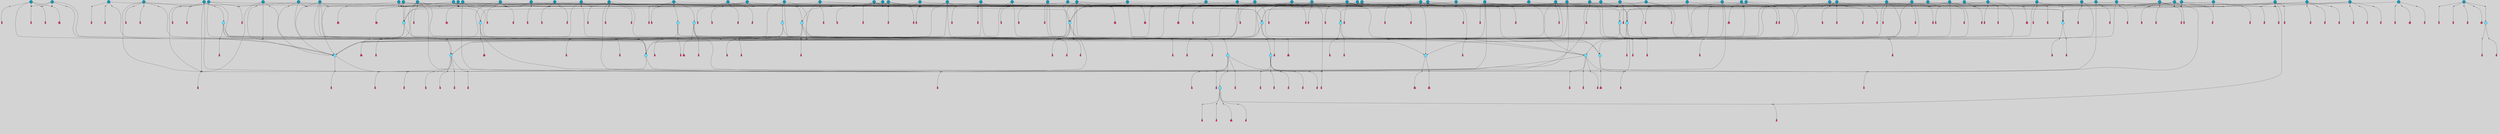 // File exported with GEGELATI v1.3.1
// On the 2024-04-08 17:48:44
// With the File::TPGGraphDotExporter
digraph{
	graph[pad = "0.212, 0.055" bgcolor = lightgray]
	node[shape=circle style = filled label = ""]
		T3 [fillcolor="#66ddff"]
		T7 [fillcolor="#66ddff"]
		T9 [fillcolor="#66ddff"]
		T11 [fillcolor="#66ddff"]
		T24 [fillcolor="#66ddff"]
		T27 [fillcolor="#66ddff"]
		T90 [fillcolor="#66ddff"]
		T111 [fillcolor="#66ddff"]
		T129 [fillcolor="#66ddff"]
		T150 [fillcolor="#66ddff"]
		T159 [fillcolor="#66ddff"]
		T193 [fillcolor="#66ddff"]
		T194 [fillcolor="#1199bb"]
		T211 [fillcolor="#66ddff"]
		T212 [fillcolor="#66ddff"]
		T215 [fillcolor="#66ddff"]
		T246 [fillcolor="#1199bb"]
		T255 [fillcolor="#1199bb"]
		T291 [fillcolor="#1199bb"]
		T316 [fillcolor="#1199bb"]
		T319 [fillcolor="#1199bb"]
		T321 [fillcolor="#66ddff"]
		T322 [fillcolor="#1199bb"]
		T333 [fillcolor="#1199bb"]
		T382 [fillcolor="#1199bb"]
		T399 [fillcolor="#66ddff"]
		T410 [fillcolor="#1199bb"]
		T414 [fillcolor="#1199bb"]
		T418 [fillcolor="#66ddff"]
		T419 [fillcolor="#1199bb"]
		T420 [fillcolor="#1199bb"]
		T421 [fillcolor="#66ddff"]
		T422 [fillcolor="#1199bb"]
		T424 [fillcolor="#1199bb"]
		T425 [fillcolor="#1199bb"]
		T426 [fillcolor="#66ddff"]
		T391 [fillcolor="#1199bb"]
		T429 [fillcolor="#1199bb"]
		T431 [fillcolor="#1199bb"]
		T432 [fillcolor="#1199bb"]
		T433 [fillcolor="#1199bb"]
		T434 [fillcolor="#1199bb"]
		T435 [fillcolor="#66ddff"]
		T436 [fillcolor="#1199bb"]
		T437 [fillcolor="#1199bb"]
		T440 [fillcolor="#1199bb"]
		T116 [fillcolor="#1199bb"]
		T448 [fillcolor="#1199bb"]
		T451 [fillcolor="#1199bb"]
		T457 [fillcolor="#66ddff"]
		T463 [fillcolor="#1199bb"]
		T467 [fillcolor="#1199bb"]
		T469 [fillcolor="#1199bb"]
		T471 [fillcolor="#1199bb"]
		T472 [fillcolor="#1199bb"]
		T479 [fillcolor="#1199bb"]
		T480 [fillcolor="#1199bb"]
		T482 [fillcolor="#1199bb"]
		T486 [fillcolor="#1199bb"]
		T487 [fillcolor="#1199bb"]
		T488 [fillcolor="#1199bb"]
		T490 [fillcolor="#1199bb"]
		T493 [fillcolor="#1199bb"]
		T502 [fillcolor="#1199bb"]
		T506 [fillcolor="#1199bb"]
		T507 [fillcolor="#1199bb"]
		T510 [fillcolor="#1199bb"]
		T511 [fillcolor="#1199bb"]
		T516 [fillcolor="#1199bb"]
		T517 [fillcolor="#1199bb"]
		T518 [fillcolor="#1199bb"]
		T520 [fillcolor="#1199bb"]
		T521 [fillcolor="#1199bb"]
		T522 [fillcolor="#1199bb"]
		T523 [fillcolor="#1199bb"]
		T524 [fillcolor="#1199bb"]
		T525 [fillcolor="#1199bb"]
		T526 [fillcolor="#1199bb"]
		T535 [fillcolor="#1199bb"]
		T536 [fillcolor="#1199bb"]
		T538 [fillcolor="#1199bb"]
		T539 [fillcolor="#1199bb"]
		T540 [fillcolor="#1199bb"]
		T541 [fillcolor="#1199bb"]
		T543 [fillcolor="#1199bb"]
		T545 [fillcolor="#1199bb"]
		T547 [fillcolor="#1199bb"]
		T548 [fillcolor="#1199bb"]
		T549 [fillcolor="#1199bb"]
		T550 [fillcolor="#1199bb"]
		T552 [fillcolor="#66ddff"]
		T553 [fillcolor="#1199bb"]
		T554 [fillcolor="#1199bb"]
		T555 [fillcolor="#1199bb"]
		T556 [fillcolor="#1199bb"]
		T557 [fillcolor="#1199bb"]
		T558 [fillcolor="#1199bb"]
		T559 [fillcolor="#1199bb"]
		T560 [fillcolor="#1199bb"]
		T561 [fillcolor="#1199bb"]
		T562 [fillcolor="#1199bb"]
		T563 [fillcolor="#1199bb"]
		T564 [fillcolor="#1199bb"]
		P6445 [fillcolor="#cccccc" shape=point] //6|
		I6445 [shape=box style=invis label="6|1&2|6#1|7&#92;n10|7&2|0#1|5&#92;n9|4&0|1#2|2&#92;n8|6&0|0#1|0&#92;n"]
		P6445 -> I6445[style=invis]
		A5069 [fillcolor="#ff3366" shape=box margin=0.03 width=0 height=0 label="3"]
		T3 -> P6445 -> A5069
		P6446 [fillcolor="#cccccc" shape=point] //3|
		I6446 [shape=box style=invis label="7|6&2|4#0|2&#92;n10|3&2|7#1|4&#92;n11|6&0|4#0|1&#92;n7|1&0|0#2|6&#92;n7|6&0|3#2|6&#92;n4|0&2|6#0|1&#92;n4|4&2|5#0|2&#92;n4|6&0|4#2|7&#92;n10|0&2|3#1|5&#92;n2|6&0|5#0|2&#92;n1|0&2|3#0|7&#92;n1|6&2|0#0|5&#92;n6|2&0|1#0|7&#92;n9|2&0|3#2|7&#92;n5|3&0|6#0|6&#92;n1|7&2|5#2|3&#92;n8|1&2|7#0|6&#92;n1|0&2|5#2|1&#92;n7|1&2|2#2|5&#92;n7|4&2|6#0|3&#92;n"]
		P6446 -> I6446[style=invis]
		A5070 [fillcolor="#ff3366" shape=box margin=0.03 width=0 height=0 label="4"]
		T3 -> P6446 -> A5070
		P6447 [fillcolor="#cccccc" shape=point] //-3|
		I6447 [shape=box style=invis label="1|6&2|7#0|7&#92;n10|2&0|7#1|3&#92;n9|6&2|7#2|2&#92;n5|3&0|7#0|7&#92;n1|6&2|3#0|0&#92;n2|3&2|3#2|2&#92;n5|1&2|6#0|6&#92;n"]
		P6447 -> I6447[style=invis]
		A5071 [fillcolor="#ff3366" shape=box margin=0.03 width=0 height=0 label="7"]
		T7 -> P6447 -> A5071
		P6448 [fillcolor="#cccccc" shape=point] //5|
		I6448 [shape=box style=invis label="0|5&2|3#0|1&#92;n0|6&2|1#2|4&#92;n6|2&2|6#0|7&#92;n7|4&0|3#0|1&#92;n5|4&0|7#1|6&#92;n9|1&0|5#2|2&#92;n6|3&2|3#1|7&#92;n11|7&2|4#1|6&#92;n2|5&0|1#0|0&#92;n4|7&0|0#0|2&#92;n6|2&0|6#0|0&#92;n2|1&2|6#2|4&#92;n10|0&2|0#1|0&#92;n6|6&2|4#0|6&#92;n"]
		P6448 -> I6448[style=invis]
		A5072 [fillcolor="#ff3366" shape=box margin=0.03 width=0 height=0 label="8"]
		T7 -> P6448 -> A5072
		P6449 [fillcolor="#cccccc" shape=point] //-6|
		I6449 [shape=box style=invis label="11|1&0|7#2|0&#92;n10|4&0|1#1|0&#92;n4|3&2|4#2|1&#92;n0|5&2|0#0|0&#92;n6|1&0|0#0|3&#92;n8|2&2|0#0|4&#92;n11|4&2|0#1|6&#92;n7|0&2|6#2|3&#92;n5|3&2|6#2|0&#92;n2|0&2|0#0|4&#92;n"]
		P6449 -> I6449[style=invis]
		A5073 [fillcolor="#ff3366" shape=box margin=0.03 width=0 height=0 label="9"]
		T9 -> P6449 -> A5073
		P6450 [fillcolor="#cccccc" shape=point] //2|
		I6450 [shape=box style=invis label="6|3&2|7#1|4&#92;n8|6&0|0#2|5&#92;n2|1&0|2#0|3&#92;n8|7&0|6#0|4&#92;n2|1&2|0#0|1&#92;n0|0&2|2#2|3&#92;n6|6&0|7#2|1&#92;n6|1&0|7#2|6&#92;n5|4&2|7#0|4&#92;n0|3&0|4#2|0&#92;n11|0&2|0#2|5&#92;n4|5&2|5#2|4&#92;n5|7&0|6#0|4&#92;n9|7&2|5#0|3&#92;n5|4&2|1#0|3&#92;n5|3&0|1#1|7&#92;n0|4&0|3#2|5&#92;n"]
		P6450 -> I6450[style=invis]
		A5074 [fillcolor="#ff3366" shape=box margin=0.03 width=0 height=0 label="10"]
		T9 -> P6450 -> A5074
		P6451 [fillcolor="#cccccc" shape=point] //6|
		I6451 [shape=box style=invis label="3|0&2|7#2|2&#92;n3|2&0|4#2|5&#92;n5|1&0|2#1|0&#92;n8|7&0|1#2|0&#92;n8|5&0|3#0|6&#92;n0|2&0|2#2|3&#92;n1|5&2|5#0|5&#92;n5|6&0|6#0|7&#92;n6|7&0|0#2|6&#92;n1|2&2|3#0|0&#92;n7|7&2|3#0|4&#92;n0|7&2|7#0|6&#92;n1|0&2|2#2|7&#92;n4|4&0|1#0|0&#92;n"]
		P6451 -> I6451[style=invis]
		A5075 [fillcolor="#ff3366" shape=box margin=0.03 width=0 height=0 label="11"]
		T11 -> P6451 -> A5075
		P6452 [fillcolor="#cccccc" shape=point] //-4|
		I6452 [shape=box style=invis label="4|1&0|4#2|6&#92;n1|2&2|2#2|0&#92;n1|2&2|0#0|6&#92;n8|4&2|3#2|5&#92;n5|5&2|1#1|0&#92;n"]
		P6452 -> I6452[style=invis]
		A5076 [fillcolor="#ff3366" shape=box margin=0.03 width=0 height=0 label="12"]
		T11 -> P6452 -> A5076
		P6453 [fillcolor="#cccccc" shape=point] //1|
		I6453 [shape=box style=invis label="5|1&0|6#2|7&#92;n2|4&0|4#2|2&#92;n0|6&0|5#0|4&#92;n10|6&2|5#1|6&#92;n9|3&0|1#1|7&#92;n10|3&2|2#1|0&#92;n5|0&0|0#2|1&#92;n11|3&2|3#1|5&#92;n10|3&0|1#1|0&#92;n2|4&0|1#0|1&#92;n0|2&0|3#2|4&#92;n9|2&2|1#2|5&#92;n11|7&2|6#2|6&#92;n"]
		P6453 -> I6453[style=invis]
		T24 -> P6453 -> T7
		P6454 [fillcolor="#cccccc" shape=point] //5|
		I6454 [shape=box style=invis label="3|0&2|0#0|1&#92;n3|0&0|7#0|1&#92;n5|3&0|2#2|6&#92;n4|4&2|4#2|6&#92;n11|2&0|7#1|6&#92;n2|7&2|2#2|5&#92;n9|3&2|6#2|7&#92;n7|7&0|0#0|4&#92;n6|1&2|4#2|3&#92;n5|4&2|0#1|6&#92;n1|3&0|7#0|4&#92;n"]
		P6454 -> I6454[style=invis]
		A5077 [fillcolor="#ff3366" shape=box margin=0.03 width=0 height=0 label="7"]
		T24 -> P6454 -> A5077
		P6455 [fillcolor="#cccccc" shape=point] //-2|
		I6455 [shape=box style=invis label="4|1&0|4#0|3&#92;n4|2&0|5#2|0&#92;n5|5&2|6#0|5&#92;n1|4&0|1#0|2&#92;n6|3&2|7#1|5&#92;n0|4&2|0#0|3&#92;n8|5&2|5#1|2&#92;n10|7&2|7#1|1&#92;n3|4&0|0#2|1&#92;n3|6&2|5#2|5&#92;n8|3&0|1#0|7&#92;n10|0&2|7#1|3&#92;n4|1&2|4#0|1&#92;n9|3&2|0#0|4&#92;n3|6&2|0#0|4&#92;n1|2&0|6#2|1&#92;n4|0&2|1#2|2&#92;n"]
		P6455 -> I6455[style=invis]
		A5078 [fillcolor="#ff3366" shape=box margin=0.03 width=0 height=0 label="14"]
		T24 -> P6455 -> A5078
		P6456 [fillcolor="#cccccc" shape=point] //2|
		I6456 [shape=box style=invis label="9|1&2|3#0|1&#92;n5|2&2|0#2|4&#92;n3|6&2|5#2|7&#92;n7|0&2|5#0|4&#92;n1|2&0|3#0|5&#92;n7|3&2|7#0|0&#92;n"]
		P6456 -> I6456[style=invis]
		A5079 [fillcolor="#ff3366" shape=box margin=0.03 width=0 height=0 label="2"]
		T27 -> P6456 -> A5079
		P6457 [fillcolor="#cccccc" shape=point] //-6|
		I6457 [shape=box style=invis label="7|5&0|4#0|4&#92;n11|0&2|5#2|1&#92;n"]
		P6457 -> I6457[style=invis]
		A5080 [fillcolor="#ff3366" shape=box margin=0.03 width=0 height=0 label="3"]
		T27 -> P6457 -> A5080
		T27 -> P6446
		P6458 [fillcolor="#cccccc" shape=point] //0|
		I6458 [shape=box style=invis label="2|5&0|1#0|6&#92;n6|1&2|2#2|7&#92;n8|0&0|3#1|4&#92;n4|3&2|5#2|4&#92;n8|1&2|4#0|0&#92;n6|6&0|1#2|6&#92;n11|7&2|4#2|5&#92;n6|2&2|4#0|2&#92;n8|5&2|4#2|4&#92;n2|1&2|1#2|2&#92;n2|7&2|5#2|6&#92;n9|7&0|5#0|4&#92;n1|2&0|5#2|6&#92;n4|2&2|3#2|7&#92;n3|3&2|1#0|2&#92;n"]
		P6458 -> I6458[style=invis]
		A5081 [fillcolor="#ff3366" shape=box margin=0.03 width=0 height=0 label="5"]
		T27 -> P6458 -> A5081
		P6459 [fillcolor="#cccccc" shape=point] //0|
		I6459 [shape=box style=invis label="4|0&0|3#2|7&#92;n10|2&0|3#1|7&#92;n3|5&0|2#0|3&#92;n4|5&0|0#2|1&#92;n10|7&2|0#1|2&#92;n5|3&2|3#1|6&#92;n9|5&2|0#0|4&#92;n5|4&2|7#0|2&#92;n10|3&2|7#1|4&#92;n7|2&0|1#2|6&#92;n8|6&0|5#0|5&#92;n8|7&2|3#0|5&#92;n2|6&2|4#0|0&#92;n"]
		P6459 -> I6459[style=invis]
		A5082 [fillcolor="#ff3366" shape=box margin=0.03 width=0 height=0 label="5"]
		T27 -> P6459 -> A5082
		P6460 [fillcolor="#cccccc" shape=point] //-2|
		I6460 [shape=box style=invis label="8|4&2|1#2|5&#92;n4|1&0|7#2|1&#92;n5|7&2|3#2|2&#92;n10|4&2|5#1|7&#92;n10|0&2|6#1|3&#92;n4|5&2|7#0|6&#92;n9|5&2|4#0|4&#92;n2|4&0|5#0|7&#92;n11|1&2|4#2|6&#92;n5|6&0|7#1|2&#92;n2|7&2|7#2|6&#92;n5|2&0|5#1|5&#92;n3|0&0|6#0|2&#92;n4|0&0|4#2|4&#92;n4|4&2|6#0|7&#92;n10|6&2|0#1|4&#92;n9|7&0|3#1|4&#92;n1|4&2|6#0|3&#92;n11|5&2|6#0|3&#92;n0|3&0|5#0|1&#92;n"]
		P6460 -> I6460[style=invis]
		A5083 [fillcolor="#ff3366" shape=box margin=0.03 width=0 height=0 label="13"]
		T90 -> P6460 -> A5083
		P6461 [fillcolor="#cccccc" shape=point] //4|
		I6461 [shape=box style=invis label="7|1&2|6#1|3&#92;n10|1&0|3#1|6&#92;n8|5&2|3#2|1&#92;n11|5&0|0#2|6&#92;n4|1&0|6#0|0&#92;n11|1&0|2#0|3&#92;n2|0&2|1#0|7&#92;n"]
		P6461 -> I6461[style=invis]
		A5084 [fillcolor="#ff3366" shape=box margin=0.03 width=0 height=0 label="2"]
		T90 -> P6461 -> A5084
		P6462 [fillcolor="#cccccc" shape=point] //7|
		I6462 [shape=box style=invis label="10|3&0|1#1|4&#92;n4|6&0|0#0|2&#92;n4|5&0|6#0|0&#92;n4|3&0|6#2|1&#92;n7|0&0|3#1|2&#92;n4|7&0|6#0|5&#92;n7|6&0|7#0|6&#92;n6|6&0|0#0|3&#92;n11|1&0|4#2|5&#92;n10|2&0|3#1|2&#92;n"]
		P6462 -> I6462[style=invis]
		A5085 [fillcolor="#ff3366" shape=box margin=0.03 width=0 height=0 label="4"]
		T90 -> P6462 -> A5085
		P6463 [fillcolor="#cccccc" shape=point] //-3|
		I6463 [shape=box style=invis label="8|1&2|3#0|5&#92;n0|6&0|5#0|5&#92;n3|7&2|1#0|6&#92;n3|5&0|1#0|0&#92;n9|5&2|0#0|4&#92;n3|5&0|2#0|3&#92;n10|6&2|4#1|0&#92;n9|4&2|7#2|6&#92;n1|7&2|5#2|2&#92;n"]
		P6463 -> I6463[style=invis]
		A5086 [fillcolor="#ff3366" shape=box margin=0.03 width=0 height=0 label="5"]
		T90 -> P6463 -> A5086
		P6464 [fillcolor="#cccccc" shape=point] //-7|
		I6464 [shape=box style=invis label="3|0&2|0#0|1&#92;n1|1&0|2#0|4&#92;n11|2&0|7#1|6&#92;n9|7&0|0#0|4&#92;n3|0&0|7#0|1&#92;n9|3&2|6#2|7&#92;n5|3&0|2#2|6&#92;n6|1&2|4#2|3&#92;n5|4&2|0#1|6&#92;n1|3&0|7#0|7&#92;n"]
		P6464 -> I6464[style=invis]
		A5087 [fillcolor="#ff3366" shape=box margin=0.03 width=0 height=0 label="7"]
		T90 -> P6464 -> A5087
		P6465 [fillcolor="#cccccc" shape=point] //-5|
		I6465 [shape=box style=invis label="0|0&2|3#0|2&#92;n10|5&0|6#1|3&#92;n7|3&0|6#2|3&#92;n3|4&0|6#0|6&#92;n10|5&0|2#1|1&#92;n5|0&0|1#0|3&#92;n6|6&2|5#1|5&#92;n7|4&0|2#1|7&#92;n5|7&0|1#2|5&#92;n1|5&0|0#0|3&#92;n7|5&2|1#2|6&#92;n9|0&0|2#0|0&#92;n4|0&2|4#0|0&#92;n4|6&0|0#2|3&#92;n3|1&0|6#2|5&#92;n7|7&2|1#2|3&#92;n9|4&2|2#0|6&#92;n"]
		P6465 -> I6465[style=invis]
		T111 -> P6465 -> T9
		P6466 [fillcolor="#cccccc" shape=point] //7|
		I6466 [shape=box style=invis label="7|4&2|1#2|0&#92;n4|1&2|4#2|3&#92;n5|0&2|0#2|2&#92;n6|1&2|4#2|6&#92;n"]
		P6466 -> I6466[style=invis]
		A5088 [fillcolor="#ff3366" shape=box margin=0.03 width=0 height=0 label="9"]
		T111 -> P6466 -> A5088
		P6467 [fillcolor="#cccccc" shape=point] //2|
		I6467 [shape=box style=invis label="3|0&2|0#0|1&#92;n11|2&0|7#1|6&#92;n8|7&2|4#0|5&#92;n5|3&0|2#2|6&#92;n4|4&2|4#2|6&#92;n3|0&0|7#0|1&#92;n2|7&2|2#2|5&#92;n9|3&2|6#2|7&#92;n7|7&0|0#0|4&#92;n6|1&2|4#1|3&#92;n5|4&2|0#1|6&#92;n1|3&0|7#0|4&#92;n"]
		P6467 -> I6467[style=invis]
		A5089 [fillcolor="#ff3366" shape=box margin=0.03 width=0 height=0 label="7"]
		T111 -> P6467 -> A5089
		T111 -> P6449
		P6468 [fillcolor="#cccccc" shape=point] //8|
		I6468 [shape=box style=invis label="9|0&0|1#2|0&#92;n10|1&2|5#1|4&#92;n8|2&2|6#0|4&#92;n2|4&2|5#2|3&#92;n4|2&2|2#0|2&#92;n7|5&0|2#0|0&#92;n8|2&2|1#1|3&#92;n8|7&0|7#2|1&#92;n1|1&0|0#0|7&#92;n5|6&2|5#1|0&#92;n6|6&2|5#0|0&#92;n11|4&0|3#2|6&#92;n4|2&2|4#0|7&#92;n5|6&0|1#2|0&#92;n11|3&0|2#0|7&#92;n"]
		P6468 -> I6468[style=invis]
		A5090 [fillcolor="#ff3366" shape=box margin=0.03 width=0 height=0 label="6"]
		T129 -> P6468 -> A5090
		T129 -> P6454
		P6469 [fillcolor="#cccccc" shape=point] //10|
		I6469 [shape=box style=invis label="4|5&2|7#2|1&#92;n1|7&2|3#0|6&#92;n3|5&2|2#0|3&#92;n10|3&0|7#1|4&#92;n7|1&0|4#2|6&#92;n10|2&0|3#1|7&#92;n9|5&2|0#0|4&#92;n4|0&0|3#2|7&#92;n11|4&2|6#1|2&#92;n5|4&2|7#0|2&#92;n2|6&2|4#0|0&#92;n6|5&0|7#2|1&#92;n5|3&2|3#1|6&#92;n10|7&2|0#1|2&#92;n"]
		P6469 -> I6469[style=invis]
		A5091 [fillcolor="#ff3366" shape=box margin=0.03 width=0 height=0 label="5"]
		T129 -> P6469 -> A5091
		P6470 [fillcolor="#cccccc" shape=point] //5|
		I6470 [shape=box style=invis label="9|4&2|3#1|3&#92;n0|4&2|4#0|5&#92;n6|1&2|6#2|5&#92;n4|0&0|5#2|0&#92;n"]
		P6470 -> I6470[style=invis]
		A5092 [fillcolor="#ff3366" shape=box margin=0.03 width=0 height=0 label="7"]
		T129 -> P6470 -> A5092
		P6471 [fillcolor="#cccccc" shape=point] //6|
		I6471 [shape=box style=invis label="9|4&2|7#0|6&#92;n8|4&0|1#1|0&#92;n1|3&0|0#2|1&#92;n2|4&0|6#2|2&#92;n5|1&2|5#0|7&#92;n3|0&0|3#2|6&#92;n2|2&2|6#0|2&#92;n8|4&0|4#2|2&#92;n5|1&2|4#0|3&#92;n9|4&0|6#0|6&#92;n5|0&2|2#1|5&#92;n11|7&0|0#1|1&#92;n0|4&0|3#0|3&#92;n7|7&2|4#2|5&#92;n1|5&0|1#2|1&#92;n"]
		P6471 -> I6471[style=invis]
		A5093 [fillcolor="#ff3366" shape=box margin=0.03 width=0 height=0 label="1"]
		T129 -> P6471 -> A5093
		P6472 [fillcolor="#cccccc" shape=point] //-3|
		I6472 [shape=box style=invis label="2|6&0|0#0|7&#92;n9|6&2|0#0|6&#92;n3|0&0|5#0|1&#92;n5|5&0|4#0|3&#92;n6|1&2|4#2|3&#92;n2|7&2|2#2|5&#92;n5|3&0|2#2|6&#92;n7|7&0|0#0|4&#92;n5|4&2|0#1|6&#92;n9|3&2|6#2|7&#92;n1|3&0|7#0|4&#92;n"]
		P6472 -> I6472[style=invis]
		A5094 [fillcolor="#ff3366" shape=box margin=0.03 width=0 height=0 label="7"]
		T150 -> P6472 -> A5094
		P6473 [fillcolor="#cccccc" shape=point] //4|
		I6473 [shape=box style=invis label="6|0&0|7#1|0&#92;n8|6&2|6#2|7&#92;n"]
		P6473 -> I6473[style=invis]
		A5095 [fillcolor="#ff3366" shape=box margin=0.03 width=0 height=0 label="3"]
		T150 -> P6473 -> A5095
		P6474 [fillcolor="#cccccc" shape=point] //0|
		I6474 [shape=box style=invis label="2|5&0|1#0|6&#92;n6|1&2|2#2|7&#92;n8|0&0|3#1|4&#92;n11|7&2|4#2|5&#92;n8|1&2|4#0|0&#92;n6|6&0|1#2|6&#92;n7|0&2|4#1|0&#92;n4|1&2|5#2|4&#92;n6|2&2|4#0|2&#92;n8|5&2|4#2|4&#92;n2|1&2|1#2|2&#92;n2|7&2|5#2|6&#92;n9|7&0|5#0|4&#92;n1|2&0|5#2|6&#92;n4|2&2|3#2|7&#92;n3|3&2|1#0|2&#92;n"]
		P6474 -> I6474[style=invis]
		A5096 [fillcolor="#ff3366" shape=box margin=0.03 width=0 height=0 label="5"]
		T150 -> P6474 -> A5096
		P6475 [fillcolor="#cccccc" shape=point] //-8|
		I6475 [shape=box style=invis label="7|5&0|4#2|4&#92;n"]
		P6475 -> I6475[style=invis]
		A5097 [fillcolor="#ff3366" shape=box margin=0.03 width=0 height=0 label="3"]
		T150 -> P6475 -> A5097
		P6476 [fillcolor="#cccccc" shape=point] //7|
		I6476 [shape=box style=invis label="1|6&2|7#0|7&#92;n9|6&2|7#2|2&#92;n10|2&0|7#1|0&#92;n1|6&2|3#0|0&#92;n5|0&2|2#1|1&#92;n2|3&2|3#2|2&#92;n5|1&2|6#0|6&#92;n"]
		P6476 -> I6476[style=invis]
		T150 -> P6476 -> T90
		P6477 [fillcolor="#cccccc" shape=point] //7|
		I6477 [shape=box style=invis label="7|0&2|1#2|0&#92;n9|7&2|1#1|7&#92;n8|2&0|1#1|0&#92;n6|6&0|2#1|1&#92;n2|2&0|5#0|0&#92;n5|7&0|0#2|1&#92;n5|1&2|5#1|5&#92;n4|7&2|4#2|3&#92;n10|5&2|2#1|5&#92;n1|3&2|2#2|0&#92;n10|2&2|6#1|5&#92;n"]
		P6477 -> I6477[style=invis]
		A5098 [fillcolor="#ff3366" shape=box margin=0.03 width=0 height=0 label="1"]
		T159 -> P6477 -> A5098
		P6478 [fillcolor="#cccccc" shape=point] //7|
		I6478 [shape=box style=invis label="7|4&2|7#0|4&#92;n4|6&0|1#2|5&#92;n2|1&2|3#0|0&#92;n4|3&2|0#0|1&#92;n0|0&2|7#2|7&#92;n7|7&0|5#2|3&#92;n5|0&2|1#2|2&#92;n10|0&0|4#1|2&#92;n4|4&0|7#0|0&#92;n6|7&0|2#0|1&#92;n1|4&2|5#0|4&#92;n"]
		P6478 -> I6478[style=invis]
		A5099 [fillcolor="#ff3366" shape=box margin=0.03 width=0 height=0 label="0"]
		T159 -> P6478 -> A5099
		P6479 [fillcolor="#cccccc" shape=point] //5|
		I6479 [shape=box style=invis label="0|5&2|3#0|1&#92;n0|6&2|1#2|4&#92;n6|2&2|6#0|7&#92;n9|0&2|7#1|1&#92;n7|4&0|3#0|1&#92;n11|7&2|4#1|6&#92;n9|1&0|5#2|2&#92;n5|4&0|7#1|6&#92;n2|5&0|1#0|0&#92;n4|7&0|0#0|2&#92;n6|2&0|6#0|0&#92;n2|1&2|6#2|4&#92;n10|0&0|0#1|0&#92;n6|6&2|4#0|6&#92;n"]
		P6479 -> I6479[style=invis]
		T159 -> P6479 -> T129
		P6480 [fillcolor="#cccccc" shape=point] //-2|
		I6480 [shape=box style=invis label="1|0&0|3#0|3&#92;n2|7&0|4#0|4&#92;n11|6&2|1#1|4&#92;n6|1&2|5#0|0&#92;n2|0&2|0#0|6&#92;n1|3&2|1#0|4&#92;n"]
		P6480 -> I6480[style=invis]
		A5100 [fillcolor="#ff3366" shape=box margin=0.03 width=0 height=0 label="2"]
		T193 -> P6480 -> A5100
		P6481 [fillcolor="#cccccc" shape=point] //3|
		I6481 [shape=box style=invis label="5|4&2|7#0|4&#92;n0|4&0|3#2|5&#92;n8|6&0|0#2|5&#92;n2|1&0|2#0|3&#92;n9|7&0|6#0|4&#92;n0|0&2|2#2|3&#92;n6|6&0|7#2|1&#92;n6|1&0|7#2|6&#92;n0|3&0|4#2|0&#92;n11|0&2|0#2|5&#92;n4|5&2|5#2|4&#92;n5|3&0|1#1|7&#92;n9|7&2|2#0|3&#92;n5|4&2|1#0|3&#92;n5|0&0|6#0|4&#92;n0|0&0|1#2|0&#92;n"]
		P6481 -> I6481[style=invis]
		A5101 [fillcolor="#ff3366" shape=box margin=0.03 width=0 height=0 label="10"]
		T193 -> P6481 -> A5101
		P6482 [fillcolor="#cccccc" shape=point] //-1|
		I6482 [shape=box style=invis label="1|7&2|1#0|6&#92;n8|1&2|3#0|5&#92;n10|6&2|7#1|0&#92;n1|7&2|5#0|2&#92;n0|3&0|3#2|2&#92;n3|5&0|1#0|0&#92;n3|5&0|2#0|3&#92;n1|5&2|0#0|4&#92;n5|7&2|2#2|5&#92;n4|0&2|3#0|3&#92;n"]
		P6482 -> I6482[style=invis]
		T193 -> P6482 -> T3
		P6483 [fillcolor="#cccccc" shape=point] //10|
		I6483 [shape=box style=invis label="6|1&2|4#2|3&#92;n3|0&0|7#0|1&#92;n5|3&0|2#2|6&#92;n4|4&0|4#2|6&#92;n5|4&2|0#1|6&#92;n10|5&0|6#1|5&#92;n2|5&2|1#2|2&#92;n1|3&0|7#0|4&#92;n3|0&2|0#0|1&#92;n11|2&0|5#1|6&#92;n9|3&2|6#2|7&#92;n7|7&0|0#0|4&#92;n"]
		P6483 -> I6483[style=invis]
		A5102 [fillcolor="#ff3366" shape=box margin=0.03 width=0 height=0 label="7"]
		T193 -> P6483 -> A5102
		P6484 [fillcolor="#cccccc" shape=point] //5|
		I6484 [shape=box style=invis label="3|0&2|0#2|1&#92;n3|0&0|7#0|1&#92;n5|3&0|2#2|6&#92;n4|4&2|4#2|6&#92;n5|4&2|0#1|6&#92;n2|7&2|2#2|5&#92;n1|3&0|7#0|4&#92;n11|6&2|2#0|7&#92;n7|7&0|0#0|4&#92;n6|1&2|4#2|3&#92;n11|0&0|7#1|6&#92;n9|3&2|6#2|7&#92;n"]
		P6484 -> I6484[style=invis]
		A5103 [fillcolor="#ff3366" shape=box margin=0.03 width=0 height=0 label="7"]
		T194 -> P6484 -> A5103
		P6485 [fillcolor="#cccccc" shape=point] //4|
		I6485 [shape=box style=invis label="7|1&0|6#0|1&#92;n6|7&2|7#1|7&#92;n10|1&2|1#1|1&#92;n9|6&2|2#1|4&#92;n4|7&0|4#2|2&#92;n9|6&0|5#1|1&#92;n10|0&2|6#1|6&#92;n5|1&0|1#2|3&#92;n10|1&0|5#1|0&#92;n3|4&2|3#0|0&#92;n8|2&0|5#2|4&#92;n1|6&2|0#0|0&#92;n2|3&0|1#2|6&#92;n5|2&2|2#1|6&#92;n2|2&0|1#2|1&#92;n3|1&2|7#0|3&#92;n6|7&2|3#0|4&#92;n"]
		P6485 -> I6485[style=invis]
		A5104 [fillcolor="#ff3366" shape=box margin=0.03 width=0 height=0 label="10"]
		T194 -> P6485 -> A5104
		P6486 [fillcolor="#cccccc" shape=point] //-4|
		I6486 [shape=box style=invis label="0|4&0|0#2|7&#92;n8|5&2|4#2|4&#92;n4|3&2|5#2|4&#92;n11|7&2|2#2|5&#92;n6|5&2|2#2|7&#92;n3|2&0|7#0|7&#92;n3|3&2|1#0|3&#92;n2|6&0|3#2|5&#92;n0|1&2|6#2|2&#92;n8|2&0|0#1|6&#92;n0|7&0|5#0|4&#92;n9|5&0|3#2|7&#92;n2|7&2|5#2|6&#92;n9|0&2|0#0|1&#92;n1|2&2|4#0|2&#92;n"]
		P6486 -> I6486[style=invis]
		T194 -> P6486 -> T27
		T194 -> P6478
		P6487 [fillcolor="#cccccc" shape=point] //5|
		I6487 [shape=box style=invis label="3|0&2|0#0|1&#92;n3|0&0|7#0|1&#92;n5|3&0|2#2|6&#92;n4|4&2|4#2|6&#92;n11|2&0|7#1|6&#92;n2|7&2|2#2|5&#92;n9|3&2|6#2|7&#92;n7|7&0|0#0|4&#92;n6|1&2|4#2|3&#92;n5|4&2|0#1|6&#92;n1|3&0|7#0|4&#92;n"]
		P6487 -> I6487[style=invis]
		A5105 [fillcolor="#ff3366" shape=box margin=0.03 width=0 height=0 label="7"]
		T211 -> P6487 -> A5105
		P6488 [fillcolor="#cccccc" shape=point] //10|
		I6488 [shape=box style=invis label="4|5&2|7#2|1&#92;n1|7&2|3#0|6&#92;n3|5&2|2#0|3&#92;n10|3&0|7#1|4&#92;n7|1&0|4#2|6&#92;n10|2&0|3#1|7&#92;n9|5&2|0#0|4&#92;n4|0&0|3#2|7&#92;n11|4&2|6#1|2&#92;n5|4&2|7#0|2&#92;n2|6&2|4#0|0&#92;n6|5&0|7#2|1&#92;n5|3&2|3#1|6&#92;n10|7&2|0#1|2&#92;n"]
		P6488 -> I6488[style=invis]
		A5106 [fillcolor="#ff3366" shape=box margin=0.03 width=0 height=0 label="5"]
		T211 -> P6488 -> A5106
		P6489 [fillcolor="#cccccc" shape=point] //8|
		I6489 [shape=box style=invis label="9|0&0|1#2|0&#92;n10|1&2|5#1|4&#92;n8|2&2|6#0|4&#92;n2|4&2|5#2|3&#92;n4|2&2|2#0|2&#92;n7|5&0|2#0|0&#92;n8|2&2|1#1|3&#92;n8|7&0|7#2|1&#92;n1|1&0|0#0|7&#92;n5|6&2|5#1|0&#92;n6|6&2|5#0|0&#92;n11|4&0|3#2|6&#92;n4|2&2|4#0|7&#92;n5|6&0|1#2|0&#92;n11|3&0|2#0|7&#92;n"]
		P6489 -> I6489[style=invis]
		A5107 [fillcolor="#ff3366" shape=box margin=0.03 width=0 height=0 label="6"]
		T211 -> P6489 -> A5107
		P6490 [fillcolor="#cccccc" shape=point] //5|
		I6490 [shape=box style=invis label="0|5&2|3#0|1&#92;n0|6&2|1#2|4&#92;n6|2&2|6#0|7&#92;n9|0&2|7#1|1&#92;n7|4&0|3#0|1&#92;n11|7&2|4#1|6&#92;n9|1&0|5#2|2&#92;n5|4&0|7#1|6&#92;n2|5&0|1#0|0&#92;n4|7&0|0#0|2&#92;n6|2&0|6#0|0&#92;n2|1&2|6#2|4&#92;n10|0&0|0#1|0&#92;n6|6&2|4#0|6&#92;n"]
		P6490 -> I6490[style=invis]
		T212 -> P6490 -> T211
		P6491 [fillcolor="#cccccc" shape=point] //6|
		I6491 [shape=box style=invis label="9|4&2|7#0|6&#92;n8|4&0|1#1|0&#92;n1|3&0|0#2|1&#92;n2|4&0|6#2|2&#92;n5|1&2|5#0|7&#92;n3|0&0|3#2|6&#92;n2|2&2|6#0|2&#92;n8|4&0|4#2|2&#92;n5|1&2|4#0|3&#92;n9|4&0|6#0|6&#92;n5|0&2|2#1|5&#92;n11|7&0|0#1|1&#92;n0|4&0|3#0|3&#92;n7|7&2|4#2|5&#92;n1|5&0|1#2|1&#92;n"]
		P6491 -> I6491[style=invis]
		A5108 [fillcolor="#ff3366" shape=box margin=0.03 width=0 height=0 label="1"]
		T211 -> P6491 -> A5108
		P6492 [fillcolor="#cccccc" shape=point] //7|
		I6492 [shape=box style=invis label="7|4&2|7#0|4&#92;n4|6&0|1#2|5&#92;n2|1&2|3#0|0&#92;n4|3&2|0#0|1&#92;n0|0&2|7#2|7&#92;n7|7&0|5#2|3&#92;n5|0&2|1#2|2&#92;n10|0&0|4#1|2&#92;n4|4&0|7#0|0&#92;n6|7&0|2#0|1&#92;n1|4&2|5#0|4&#92;n"]
		P6492 -> I6492[style=invis]
		A5109 [fillcolor="#ff3366" shape=box margin=0.03 width=0 height=0 label="0"]
		T212 -> P6492 -> A5109
		P6493 [fillcolor="#cccccc" shape=point] //5|
		I6493 [shape=box style=invis label="9|4&2|3#1|3&#92;n0|4&2|4#0|5&#92;n6|1&2|6#2|5&#92;n4|0&0|5#2|0&#92;n"]
		P6493 -> I6493[style=invis]
		A5110 [fillcolor="#ff3366" shape=box margin=0.03 width=0 height=0 label="7"]
		T211 -> P6493 -> A5110
		P6494 [fillcolor="#cccccc" shape=point] //7|
		I6494 [shape=box style=invis label="7|0&2|1#2|0&#92;n9|7&2|1#1|7&#92;n8|2&0|1#1|0&#92;n6|6&0|2#1|1&#92;n2|2&0|5#0|0&#92;n5|7&0|0#2|1&#92;n5|1&2|5#1|5&#92;n4|7&2|4#2|3&#92;n10|5&2|2#1|5&#92;n1|3&2|2#2|0&#92;n10|2&2|6#1|5&#92;n"]
		P6494 -> I6494[style=invis]
		A5111 [fillcolor="#ff3366" shape=box margin=0.03 width=0 height=0 label="1"]
		T212 -> P6494 -> A5111
		P6495 [fillcolor="#cccccc" shape=point] //-1|
		I6495 [shape=box style=invis label="11|7&2|0#1|7&#92;n1|5&2|4#2|4&#92;n4|3&0|1#0|5&#92;n1|6&0|0#0|4&#92;n8|6&2|4#0|0&#92;n4|0&0|0#0|5&#92;n10|4&2|0#1|0&#92;n9|6&2|5#1|3&#92;n0|7&2|1#0|5&#92;n0|6&2|3#2|0&#92;n4|4&0|5#0|1&#92;n"]
		P6495 -> I6495[style=invis]
		A5112 [fillcolor="#ff3366" shape=box margin=0.03 width=0 height=0 label="12"]
		T215 -> P6495 -> A5112
		P6496 [fillcolor="#cccccc" shape=point] //1|
		I6496 [shape=box style=invis label="9|3&0|0#1|1&#92;n4|6&0|5#0|7&#92;n3|6&0|0#2|0&#92;n6|2&2|5#1|4&#92;n8|7&0|7#0|0&#92;n5|0&2|6#0|6&#92;n"]
		P6496 -> I6496[style=invis]
		A5113 [fillcolor="#ff3366" shape=box margin=0.03 width=0 height=0 label="5"]
		T215 -> P6496 -> A5113
		P6497 [fillcolor="#cccccc" shape=point] //5|
		I6497 [shape=box style=invis label="4|4&0|6#2|1&#92;n7|6&0|1#1|4&#92;n6|2&0|7#1|3&#92;n9|1&2|6#0|7&#92;n1|6&2|3#0|0&#92;n2|3&2|3#2|2&#92;n1|0&2|7#2|7&#92;n10|3&0|7#1|7&#92;n"]
		P6497 -> I6497[style=invis]
		A5114 [fillcolor="#ff3366" shape=box margin=0.03 width=0 height=0 label="7"]
		T215 -> P6497 -> A5114
		T246 -> P6478
		T246 -> P6479
		P6498 [fillcolor="#cccccc" shape=point] //5|
		I6498 [shape=box style=invis label="9|4&2|3#1|3&#92;n0|4&2|4#0|5&#92;n6|1&2|6#2|5&#92;n8|5&2|2#1|7&#92;n0|0&0|5#2|0&#92;n"]
		P6498 -> I6498[style=invis]
		A5115 [fillcolor="#ff3366" shape=box margin=0.03 width=0 height=0 label="7"]
		T246 -> P6498 -> A5115
		T255 -> P6482
		P6499 [fillcolor="#cccccc" shape=point] //-9|
		I6499 [shape=box style=invis label="7|1&0|0#2|6&#92;n1|6&0|4#2|7&#92;n7|6&2|4#0|2&#92;n10|7&2|1#1|3&#92;n7|6&0|3#2|6&#92;n4|0&2|2#2|1&#92;n1|0&0|5#2|3&#92;n6|1&2|6#1|1&#92;n7|4&2|6#1|0&#92;n9|5&0|1#0|2&#92;n9|2&0|3#0|7&#92;n6|0&2|7#0|6&#92;n10|5&2|3#1|5&#92;n10|0&2|7#1|4&#92;n1|0&2|3#0|7&#92;n5|2&0|6#0|6&#92;n2|6&0|1#0|2&#92;n7|4&2|5#0|3&#92;n3|6&2|4#0|5&#92;n1|6&2|0#0|5&#92;n"]
		P6499 -> I6499[style=invis]
		A5116 [fillcolor="#ff3366" shape=box margin=0.03 width=0 height=0 label="4"]
		T255 -> P6499 -> A5116
		P6500 [fillcolor="#cccccc" shape=point] //7|
		I6500 [shape=box style=invis label="9|6&2|6#1|3&#92;n9|7&2|0#1|7&#92;n3|0&2|0#0|0&#92;n1|6&0|0#0|4&#92;n7|4&0|3#0|1&#92;n"]
		P6500 -> I6500[style=invis]
		A5117 [fillcolor="#ff3366" shape=box margin=0.03 width=0 height=0 label="12"]
		T255 -> P6500 -> A5117
		P6501 [fillcolor="#cccccc" shape=point] //-9|
		I6501 [shape=box style=invis label="11|5&0|0#2|6&#92;n8|5&2|3#2|1&#92;n7|1&0|6#1|3&#92;n11|4&0|2#0|1&#92;n9|0&2|7#1|6&#92;n10|1&0|3#1|6&#92;n0|3&0|4#2|5&#92;n5|7&2|3#1|6&#92;n2|0&2|1#0|7&#92;n"]
		P6501 -> I6501[style=invis]
		A5118 [fillcolor="#ff3366" shape=box margin=0.03 width=0 height=0 label="2"]
		T255 -> P6501 -> A5118
		P6502 [fillcolor="#cccccc" shape=point] //-7|
		I6502 [shape=box style=invis label="9|1&2|7#2|1&#92;n7|0&2|0#2|7&#92;n2|3&2|3#2|2&#92;n8|5&2|1#0|3&#92;n5|5&0|7#0|1&#92;n1|6&2|7#0|7&#92;n10|2&0|7#1|3&#92;n6|4&2|2#2|4&#92;n0|6&2|5#0|2&#92;n"]
		P6502 -> I6502[style=invis]
		A5119 [fillcolor="#ff3366" shape=box margin=0.03 width=0 height=0 label="7"]
		T255 -> P6502 -> A5119
		T291 -> P6448
		P6503 [fillcolor="#cccccc" shape=point] //-3|
		I6503 [shape=box style=invis label="6|0&2|1#2|4&#92;n0|7&0|5#2|7&#92;n1|7&2|3#0|2&#92;n"]
		P6503 -> I6503[style=invis]
		A5120 [fillcolor="#ff3366" shape=box margin=0.03 width=0 height=0 label="3"]
		T291 -> P6503 -> A5120
		T291 -> P6483
		P6504 [fillcolor="#cccccc" shape=point] //-3|
		I6504 [shape=box style=invis label="5|0&2|1#2|2&#92;n4|6&0|2#2|5&#92;n1|4&2|5#0|4&#92;n4|3&2|0#0|1&#92;n0|0&2|6#2|7&#92;n10|0&0|4#1|2&#92;n4|4&0|7#0|0&#92;n6|1&0|2#0|1&#92;n2|1&2|3#0|0&#92;n"]
		P6504 -> I6504[style=invis]
		A5121 [fillcolor="#ff3366" shape=box margin=0.03 width=0 height=0 label="0"]
		T291 -> P6504 -> A5121
		P6505 [fillcolor="#cccccc" shape=point] //1|
		I6505 [shape=box style=invis label="0|6&2|3#2|0&#92;n1|2&2|5#2|5&#92;n9|2&2|0#1|7&#92;n2|1&2|6#0|0&#92;n2|6&2|4#0|0&#92;n4|0&0|0#0|5&#92;n0|7&2|1#0|5&#92;n1|1&0|0#0|4&#92;n4|3&0|1#0|3&#92;n7|6&0|6#0|1&#92;n6|0&2|2#1|7&#92;n11|7&0|7#2|6&#92;n3|6&0|2#2|4&#92;n4|4&0|5#0|1&#92;n"]
		P6505 -> I6505[style=invis]
		A5122 [fillcolor="#ff3366" shape=box margin=0.03 width=0 height=0 label="12"]
		T316 -> P6505 -> A5122
		P6506 [fillcolor="#cccccc" shape=point] //1|
		I6506 [shape=box style=invis label="2|2&2|3#0|2&#92;n2|2&0|5#2|5&#92;n8|4&0|1#1|0&#92;n9|7&0|6#0|3&#92;n5|1&2|2#0|7&#92;n10|7&0|7#1|3&#92;n7|7&2|4#2|5&#92;n5|5&0|2#2|1&#92;n2|6&2|2#0|0&#92;n9|3&2|2#2|0&#92;n0|6&0|6#2|2&#92;n7|7&0|1#2|3&#92;n3|6&0|1#0|5&#92;n1|5&0|1#2|7&#92;n"]
		P6506 -> I6506[style=invis]
		A5123 [fillcolor="#ff3366" shape=box margin=0.03 width=0 height=0 label="1"]
		T316 -> P6506 -> A5123
		P6507 [fillcolor="#cccccc" shape=point] //-9|
		I6507 [shape=box style=invis label="4|7&2|6#0|5&#92;n11|3&0|2#2|6&#92;n10|2&2|4#1|6&#92;n3|0&2|6#2|7&#92;n4|3&0|5#0|7&#92;n2|3&0|7#0|7&#92;n10|6&0|7#1|5&#92;n10|1&2|2#1|1&#92;n1|7&0|3#2|6&#92;n"]
		P6507 -> I6507[style=invis]
		A5124 [fillcolor="#ff3366" shape=box margin=0.03 width=0 height=0 label="4"]
		T316 -> P6507 -> A5124
		P6508 [fillcolor="#cccccc" shape=point] //4|
		I6508 [shape=box style=invis label="2|3&2|2#2|5&#92;n1|3&2|0#0|6&#92;n7|7&0|0#0|6&#92;n4|4&2|4#2|6&#92;n7|2&0|4#1|3&#92;n8|0&0|2#2|6&#92;n9|3&2|6#2|7&#92;n6|4&2|3#1|6&#92;n6|4&2|4#2|3&#92;n3|3&2|0#0|1&#92;n"]
		P6508 -> I6508[style=invis]
		A5125 [fillcolor="#ff3366" shape=box margin=0.03 width=0 height=0 label="7"]
		T316 -> P6508 -> A5125
		P6509 [fillcolor="#cccccc" shape=point] //-3|
		I6509 [shape=box style=invis label="5|1&0|6#0|6&#92;n6|3&2|6#0|2&#92;n8|6&2|3#0|5&#92;n1|6&2|3#0|0&#92;n5|3&0|7#1|7&#92;n1|1&2|4#2|2&#92;n5|1&0|7#1|6&#92;n2|0&0|4#2|2&#92;n8|0&0|3#0|7&#92;n6|6&0|7#1|2&#92;n2|6&0|7#2|7&#92;n6|6&0|2#2|3&#92;n5|7&0|6#1|4&#92;n"]
		P6509 -> I6509[style=invis]
		A5126 [fillcolor="#ff3366" shape=box margin=0.03 width=0 height=0 label="7"]
		T316 -> P6509 -> A5126
		T319 -> P6482
		P6510 [fillcolor="#cccccc" shape=point] //10|
		I6510 [shape=box style=invis label="10|2&0|7#1|3&#92;n1|0&2|1#0|1&#92;n5|1&2|7#0|7&#92;n2|3&2|3#2|2&#92;n0|0&2|7#2|2&#92;n"]
		P6510 -> I6510[style=invis]
		A5127 [fillcolor="#ff3366" shape=box margin=0.03 width=0 height=0 label="7"]
		T319 -> P6510 -> A5127
		P6511 [fillcolor="#cccccc" shape=point] //-2|
		I6511 [shape=box style=invis label="11|7&2|0#1|7&#92;n4|3&0|1#2|5&#92;n0|4&2|4#2|7&#92;n1|6&0|0#0|4&#92;n4|0&0|0#0|5&#92;n0|6&2|3#2|0&#92;n9|6&2|5#1|3&#92;n0|7&2|1#2|5&#92;n4|4&0|5#0|1&#92;n10|4&0|0#1|0&#92;n"]
		P6511 -> I6511[style=invis]
		A5128 [fillcolor="#ff3366" shape=box margin=0.03 width=0 height=0 label="12"]
		T319 -> P6511 -> A5128
		P6512 [fillcolor="#cccccc" shape=point] //-10|
		I6512 [shape=box style=invis label="7|1&0|1#2|1&#92;n0|0&2|1#0|6&#92;n7|2&2|0#0|5&#92;n3|0&2|6#0|0&#92;n11|5&0|1#0|6&#92;n0|3&2|6#0|2&#92;n4|0&2|6#2|4&#92;n2|0&0|2#2|2&#92;n7|3&2|4#1|7&#92;n2|3&0|4#2|4&#92;n3|3&0|1#0|0&#92;n5|7&0|7#1|0&#92;n"]
		P6512 -> I6512[style=invis]
		A5129 [fillcolor="#ff3366" shape=box margin=0.03 width=0 height=0 label="2"]
		T319 -> P6512 -> A5129
		P6513 [fillcolor="#cccccc" shape=point] //8|
		I6513 [shape=box style=invis label="5|3&2|1#0|1&#92;n10|6&2|6#1|6&#92;n7|3&2|7#0|0&#92;n7|5&0|0#2|7&#92;n11|5&0|2#0|2&#92;n0|0&2|2#0|5&#92;n7|3&2|0#2|4&#92;n"]
		P6513 -> I6513[style=invis]
		A5130 [fillcolor="#ff3366" shape=box margin=0.03 width=0 height=0 label="2"]
		T319 -> P6513 -> A5130
		P6514 [fillcolor="#cccccc" shape=point] //-7|
		I6514 [shape=box style=invis label="9|1&2|7#2|1&#92;n7|0&2|0#2|7&#92;n2|3&2|3#2|2&#92;n8|5&2|1#0|3&#92;n5|5&0|7#0|1&#92;n1|6&2|7#0|7&#92;n10|2&0|7#1|3&#92;n6|4&2|2#2|4&#92;n0|6&2|5#0|2&#92;n"]
		P6514 -> I6514[style=invis]
		A5131 [fillcolor="#ff3366" shape=box margin=0.03 width=0 height=0 label="7"]
		T322 -> P6514 -> A5131
		P6515 [fillcolor="#cccccc" shape=point] //-9|
		I6515 [shape=box style=invis label="11|5&0|0#2|6&#92;n8|5&2|3#2|1&#92;n7|1&0|6#1|3&#92;n11|4&0|2#0|1&#92;n9|0&2|7#1|6&#92;n10|1&0|3#1|6&#92;n0|3&0|4#2|5&#92;n5|7&2|3#1|6&#92;n2|0&2|1#0|7&#92;n"]
		P6515 -> I6515[style=invis]
		A5132 [fillcolor="#ff3366" shape=box margin=0.03 width=0 height=0 label="2"]
		T322 -> P6515 -> A5132
		P6516 [fillcolor="#cccccc" shape=point] //-9|
		I6516 [shape=box style=invis label="7|1&0|0#2|6&#92;n1|6&0|4#2|7&#92;n7|6&2|4#0|2&#92;n10|7&2|1#1|3&#92;n7|6&0|3#2|6&#92;n4|0&2|2#2|1&#92;n1|0&0|5#2|3&#92;n6|1&2|6#1|1&#92;n7|4&2|6#1|0&#92;n9|5&0|1#0|2&#92;n9|2&0|3#0|7&#92;n6|0&2|7#0|6&#92;n10|5&2|3#1|5&#92;n10|0&2|7#1|4&#92;n1|0&2|3#0|7&#92;n5|2&0|6#0|6&#92;n2|6&0|1#0|2&#92;n7|4&2|5#0|3&#92;n3|6&2|4#0|5&#92;n1|6&2|0#0|5&#92;n"]
		P6516 -> I6516[style=invis]
		A5133 [fillcolor="#ff3366" shape=box margin=0.03 width=0 height=0 label="4"]
		T322 -> P6516 -> A5133
		P6517 [fillcolor="#cccccc" shape=point] //3|
		I6517 [shape=box style=invis label="7|6&2|4#0|2&#92;n10|3&2|7#1|4&#92;n11|6&0|4#0|1&#92;n7|1&0|0#2|6&#92;n7|6&0|3#2|6&#92;n4|0&2|6#0|1&#92;n4|4&2|5#0|2&#92;n4|6&0|4#2|7&#92;n10|0&2|3#1|5&#92;n2|6&0|5#0|2&#92;n1|0&2|3#0|7&#92;n1|6&2|0#0|5&#92;n6|2&0|1#0|7&#92;n9|2&0|3#2|7&#92;n5|3&0|6#0|6&#92;n1|7&2|5#2|3&#92;n8|1&2|7#0|6&#92;n1|0&2|5#2|1&#92;n7|1&2|2#2|5&#92;n7|4&2|6#0|3&#92;n"]
		P6517 -> I6517[style=invis]
		A5134 [fillcolor="#ff3366" shape=box margin=0.03 width=0 height=0 label="4"]
		T321 -> P6517 -> A5134
		P6518 [fillcolor="#cccccc" shape=point] //6|
		I6518 [shape=box style=invis label="6|1&2|6#1|7&#92;n10|7&2|0#1|5&#92;n9|4&0|1#2|2&#92;n8|6&0|0#1|0&#92;n"]
		P6518 -> I6518[style=invis]
		A5135 [fillcolor="#ff3366" shape=box margin=0.03 width=0 height=0 label="3"]
		T321 -> P6518 -> A5135
		P6519 [fillcolor="#cccccc" shape=point] //7|
		I6519 [shape=box style=invis label="9|6&2|6#1|3&#92;n9|7&2|0#1|7&#92;n3|0&2|0#0|0&#92;n1|6&0|0#0|4&#92;n7|4&0|3#0|1&#92;n"]
		P6519 -> I6519[style=invis]
		A5136 [fillcolor="#ff3366" shape=box margin=0.03 width=0 height=0 label="12"]
		T322 -> P6519 -> A5136
		P6520 [fillcolor="#cccccc" shape=point] //-1|
		I6520 [shape=box style=invis label="1|7&2|1#0|6&#92;n8|1&2|3#0|5&#92;n10|6&2|7#1|0&#92;n1|7&2|5#0|2&#92;n0|3&0|3#2|2&#92;n3|5&0|1#0|0&#92;n3|5&0|2#0|3&#92;n1|5&2|0#0|4&#92;n5|7&2|2#2|5&#92;n4|0&2|3#0|3&#92;n"]
		P6520 -> I6520[style=invis]
		T322 -> P6520 -> T321
		T333 -> P6505
		T333 -> P6507
		P6521 [fillcolor="#cccccc" shape=point] //5|
		I6521 [shape=box style=invis label="7|6&0|1#0|5&#92;n11|3&0|7#1|1&#92;n6|0&0|3#0|6&#92;n3|5&0|2#0|3&#92;n0|7&2|7#2|0&#92;n3|1&2|0#2|2&#92;n"]
		P6521 -> I6521[style=invis]
		T333 -> P6521 -> T3
		P6522 [fillcolor="#cccccc" shape=point] //-3|
		I6522 [shape=box style=invis label="3|7&0|0#0|2&#92;n11|5&0|1#1|1&#92;n4|1&0|6#2|6&#92;n4|0&0|1#0|5&#92;n"]
		P6522 -> I6522[style=invis]
		T333 -> P6522 -> T24
		P6523 [fillcolor="#cccccc" shape=point] //-8|
		I6523 [shape=box style=invis label="1|5&0|3#0|2&#92;n7|1&0|4#2|0&#92;n10|0&2|1#1|0&#92;n0|7&0|5#2|7&#92;n"]
		P6523 -> I6523[style=invis]
		A5137 [fillcolor="#ff3366" shape=box margin=0.03 width=0 height=0 label="3"]
		T382 -> P6523 -> A5137
		T382 -> P6483
		T382 -> P6486
		T382 -> P6482
		T382 -> P6448
		P6524 [fillcolor="#cccccc" shape=point] //8|
		I6524 [shape=box style=invis label="2|7&0|2#2|6&#92;n2|0&2|0#0|5&#92;n2|7&0|4#0|4&#92;n0|0&2|6#0|0&#92;n"]
		P6524 -> I6524[style=invis]
		A5138 [fillcolor="#ff3366" shape=box margin=0.03 width=0 height=0 label="2"]
		T399 -> P6524 -> A5138
		T399 -> P6482
		P6525 [fillcolor="#cccccc" shape=point] //-4|
		I6525 [shape=box style=invis label="0|6&2|7#2|4&#92;n4|4&0|4#2|6&#92;n3|0&0|7#0|1&#92;n5|3&0|2#2|6&#92;n1|3&0|7#0|1&#92;n5|4&2|0#1|6&#92;n10|5&0|6#1|5&#92;n2|5&2|1#2|2&#92;n6|1&2|4#2|3&#92;n3|0&2|2#0|1&#92;n11|2&0|5#1|6&#92;n9|3&2|6#2|7&#92;n7|7&0|0#0|4&#92;n8|1&0|1#1|5&#92;n"]
		P6525 -> I6525[style=invis]
		A5139 [fillcolor="#ff3366" shape=box margin=0.03 width=0 height=0 label="7"]
		T399 -> P6525 -> A5139
		P6526 [fillcolor="#cccccc" shape=point] //6|
		I6526 [shape=box style=invis label="3|1&0|2#0|4&#92;n6|0&2|2#1|6&#92;n8|6&2|6#1|0&#92;n6|5&2|4#2|5&#92;n"]
		P6526 -> I6526[style=invis]
		A5140 [fillcolor="#ff3366" shape=box margin=0.03 width=0 height=0 label="2"]
		T399 -> P6526 -> A5140
		P6527 [fillcolor="#cccccc" shape=point] //6|
		I6527 [shape=box style=invis label="7|0&2|5#1|2&#92;n10|6&2|1#1|3&#92;n7|5&0|2#0|7&#92;n10|7&0|1#1|5&#92;n4|6&2|5#0|5&#92;n4|4&0|7#2|7&#92;n"]
		P6527 -> I6527[style=invis]
		A5141 [fillcolor="#ff3366" shape=box margin=0.03 width=0 height=0 label="7"]
		T399 -> P6527 -> A5141
		P6528 [fillcolor="#cccccc" shape=point] //1|
		I6528 [shape=box style=invis label="6|1&2|4#0|0&#92;n8|2&0|5#0|0&#92;n6|4&2|2#1|2&#92;n6|2&2|1#0|5&#92;n11|5&0|1#0|5&#92;n9|0&2|4#0|7&#92;n3|6&0|1#2|2&#92;n"]
		P6528 -> I6528[style=invis]
		A5142 [fillcolor="#ff3366" shape=box margin=0.03 width=0 height=0 label="7"]
		T410 -> P6528 -> A5142
		P6529 [fillcolor="#cccccc" shape=point] //3|
		I6529 [shape=box style=invis label="10|1&2|2#1|1&#92;n4|7&2|6#0|5&#92;n10|2&2|4#1|6&#92;n1|4&2|1#2|2&#92;n10|1&0|7#1|5&#92;n2|3&0|7#0|4&#92;n3|4&2|3#0|2&#92;n11|2&0|2#2|6&#92;n11|0&2|4#1|6&#92;n3|0&2|6#2|7&#92;n1|7&0|3#2|6&#92;n"]
		P6529 -> I6529[style=invis]
		T410 -> P6529 -> T193
		T410 -> P6448
		P6530 [fillcolor="#cccccc" shape=point] //1|
		I6530 [shape=box style=invis label="10|6&2|5#1|6&#92;n1|0&0|4#2|7&#92;n7|0&0|1#0|1&#92;n8|1&2|6#1|5&#92;n5|1&0|6#2|7&#92;n9|3&2|0#1|7&#92;n9|1&0|7#1|7&#92;n"]
		P6530 -> I6530[style=invis]
		T410 -> P6530 -> T7
		P6531 [fillcolor="#cccccc" shape=point] //5|
		I6531 [shape=box style=invis label="11|3&0|0#1|7&#92;n9|6&2|2#1|3&#92;n0|0&0|4#0|3&#92;n8|1&2|4#1|0&#92;n4|4&0|2#0|0&#92;n"]
		P6531 -> I6531[style=invis]
		A5143 [fillcolor="#ff3366" shape=box margin=0.03 width=0 height=0 label="12"]
		T410 -> P6531 -> A5143
		P6532 [fillcolor="#cccccc" shape=point] //-1|
		I6532 [shape=box style=invis label="2|0&0|4#2|2&#92;n8|6&2|3#0|5&#92;n6|3&2|6#2|2&#92;n5|1&0|6#1|6&#92;n7|1&0|7#1|6&#92;n6|6&0|2#2|6&#92;n5|1&0|7#1|6&#92;n1|3&2|1#2|7&#92;n1|6&2|3#0|0&#92;n8|0&0|3#0|7&#92;n2|6&0|7#2|7&#92;n1|1&2|4#2|2&#92;n5|3&0|7#1|5&#92;n5|5&0|6#1|4&#92;n"]
		P6532 -> I6532[style=invis]
		A5144 [fillcolor="#ff3366" shape=box margin=0.03 width=0 height=0 label="7"]
		T414 -> P6532 -> A5144
		P6533 [fillcolor="#cccccc" shape=point] //6|
		I6533 [shape=box style=invis label="2|6&0|1#0|6&#92;n6|1&2|2#2|7&#92;n7|2&2|5#2|2&#92;n2|7&2|5#2|6&#92;n4|3&2|5#2|4&#92;n8|5&2|4#2|4&#92;n6|6&0|1#2|6&#92;n11|7&2|4#2|5&#92;n6|2&2|4#0|2&#92;n8|5&2|7#2|5&#92;n8|0&0|3#1|6&#92;n2|0&2|1#2|2&#92;n8|1&2|4#0|0&#92;n9|7&0|5#0|4&#92;n3|6&0|6#0|3&#92;n1|2&0|5#2|6&#92;n4|2&2|3#2|7&#92;n3|3&2|1#0|2&#92;n"]
		P6533 -> I6533[style=invis]
		T414 -> P6533 -> T111
		P6534 [fillcolor="#cccccc" shape=point] //5|
		I6534 [shape=box style=invis label="6|7&0|4#1|5&#92;n11|4&2|0#1|6&#92;n5|3&2|6#2|0&#92;n10|2&2|2#1|4&#92;n2|2&2|2#0|3&#92;n2|0&2|0#0|4&#92;n11|1&0|7#2|0&#92;n11|0&2|0#0|0&#92;n3|2&0|3#2|2&#92;n10|1&2|6#1|1&#92;n7|0&2|6#2|4&#92;n"]
		P6534 -> I6534[style=invis]
		A5145 [fillcolor="#ff3366" shape=box margin=0.03 width=0 height=0 label="9"]
		T414 -> P6534 -> A5145
		T414 -> P6454
		P6535 [fillcolor="#cccccc" shape=point] //8|
		I6535 [shape=box style=invis label="2|1&2|0#0|5&#92;n0|0&2|6#0|0&#92;n2|7&0|4#0|4&#92;n"]
		P6535 -> I6535[style=invis]
		A5146 [fillcolor="#ff3366" shape=box margin=0.03 width=0 height=0 label="2"]
		T414 -> P6535 -> A5146
		P6536 [fillcolor="#cccccc" shape=point] //6|
		I6536 [shape=box style=invis label="10|3&0|7#1|2&#92;n3|0&2|5#2|3&#92;n5|1&2|6#0|3&#92;n2|1&2|6#2|2&#92;n8|7&2|7#2|4&#92;n9|4&2|5#0|0&#92;n1|3&0|7#0|6&#92;n10|0&0|7#1|6&#92;n1|3&2|7#2|4&#92;n5|6&2|0#1|7&#92;n11|2&2|2#2|1&#92;n4|3&0|7#2|7&#92;n2|5&2|7#0|4&#92;n"]
		P6536 -> I6536[style=invis]
		A5147 [fillcolor="#ff3366" shape=box margin=0.03 width=0 height=0 label="5"]
		T418 -> P6536 -> A5147
		T418 -> P6513
		P6537 [fillcolor="#cccccc" shape=point] //-10|
		I6537 [shape=box style=invis label="4|7&2|6#0|5&#92;n2|4&2|1#2|2&#92;n1|7&2|3#2|6&#92;n10|1&2|2#1|1&#92;n2|3&0|7#0|7&#92;n6|0&2|2#2|3&#92;n6|2&2|3#1|6&#92;n6|4&2|1#0|6&#92;n4|3&0|5#0|7&#92;n10|6&0|7#1|5&#92;n"]
		P6537 -> I6537[style=invis]
		A5148 [fillcolor="#ff3366" shape=box margin=0.03 width=0 height=0 label="4"]
		T418 -> P6537 -> A5148
		T418 -> P6486
		P6538 [fillcolor="#cccccc" shape=point] //7|
		I6538 [shape=box style=invis label="6|5&2|6#2|0&#92;n7|5&2|1#2|6&#92;n8|7&0|5#2|6&#92;n5|2&2|7#1|4&#92;n8|2&0|0#2|7&#92;n11|7&2|4#2|5&#92;n2|7&0|7#0|6&#92;n6|2&2|2#2|4&#92;n4|0&2|5#2|4&#92;n2|6&0|3#2|5&#92;n0|4&0|0#2|3&#92;n3|3&2|1#0|3&#92;n2|2&2|5#2|0&#92;n7|0&0|0#1|4&#92;n0|1&2|6#2|2&#92;n"]
		P6538 -> I6538[style=invis]
		T418 -> P6538 -> T27
		P6539 [fillcolor="#cccccc" shape=point] //-6|
		I6539 [shape=box style=invis label="11|2&2|4#1|0&#92;n8|1&0|3#0|5&#92;n3|1&0|0#0|1&#92;n7|1&0|1#0|5&#92;n3|5&0|7#0|0&#92;n9|4&2|7#2|6&#92;n10|6&0|4#1|0&#92;n11|5&0|0#1|5&#92;n4|4&0|0#2|1&#92;n0|0&2|3#2|4&#92;n"]
		P6539 -> I6539[style=invis]
		A5149 [fillcolor="#ff3366" shape=box margin=0.03 width=0 height=0 label="5"]
		T419 -> P6539 -> A5149
		P6540 [fillcolor="#cccccc" shape=point] //-6|
		I6540 [shape=box style=invis label="10|4&0|1#1|0&#92;n4|3&2|4#2|1&#92;n11|4&2|0#1|6&#92;n8|3&2|0#0|4&#92;n6|1&0|0#0|3&#92;n0|5&2|0#0|0&#92;n0|5&0|1#2|5&#92;n7|4&2|6#2|3&#92;n5|3&2|6#2|0&#92;n2|2&0|5#0|1&#92;n2|0&2|0#0|4&#92;n"]
		P6540 -> I6540[style=invis]
		A5150 [fillcolor="#ff3366" shape=box margin=0.03 width=0 height=0 label="9"]
		T419 -> P6540 -> A5150
		P6541 [fillcolor="#cccccc" shape=point] //-2|
		I6541 [shape=box style=invis label="11|0&0|4#1|7&#92;n0|0&0|6#2|6&#92;n2|3&0|4#2|5&#92;n6|2&2|4#2|6&#92;n"]
		P6541 -> I6541[style=invis]
		T419 -> P6541 -> T27
		P6542 [fillcolor="#cccccc" shape=point] //-1|
		I6542 [shape=box style=invis label="6|0&2|0#0|4&#92;n2|6&2|2#2|1&#92;n"]
		P6542 -> I6542[style=invis]
		T419 -> P6542 -> T212
		P6543 [fillcolor="#cccccc" shape=point] //-9|
		I6543 [shape=box style=invis label="8|5&2|3#2|1&#92;n11|5&0|0#2|6&#92;n2|0&2|1#0|4&#92;n11|4&0|2#0|1&#92;n9|0&2|7#1|6&#92;n10|1&0|3#1|6&#92;n2|6&0|7#2|2&#92;n0|4&0|4#2|5&#92;n5|7&2|3#1|6&#92;n7|1&0|6#1|3&#92;n"]
		P6543 -> I6543[style=invis]
		A5151 [fillcolor="#ff3366" shape=box margin=0.03 width=0 height=0 label="2"]
		T419 -> P6543 -> A5151
		P6544 [fillcolor="#cccccc" shape=point] //4|
		I6544 [shape=box style=invis label="10|6&0|7#1|5&#92;n0|3&0|4#0|7&#92;n1|4&2|5#2|2&#92;n1|7&2|6#0|5&#92;n3|4&2|3#0|2&#92;n8|0&0|5#2|6&#92;n7|3&0|4#0|7&#92;n11|4&2|7#0|2&#92;n2|3&0|7#0|4&#92;n2|0&2|6#2|6&#92;n"]
		P6544 -> I6544[style=invis]
		T420 -> P6544 -> T193
		T420 -> P6531
		P6545 [fillcolor="#cccccc" shape=point] //3|
		I6545 [shape=box style=invis label="8|2&2|7#1|7&#92;n10|7&0|7#1|6&#92;n0|3&0|0#2|3&#92;n9|7&2|6#0|3&#92;n4|4&2|1#0|1&#92;n5|6&2|0#1|4&#92;n4|5&0|1#0|2&#92;n0|0&2|0#0|5&#92;n6|1&0|7#0|6&#92;n"]
		P6545 -> I6545[style=invis]
		A5152 [fillcolor="#ff3366" shape=box margin=0.03 width=0 height=0 label="0"]
		T420 -> P6545 -> A5152
		P6546 [fillcolor="#cccccc" shape=point] //5|
		I6546 [shape=box style=invis label="11|1&0|6#0|1&#92;n6|7&2|7#1|7&#92;n10|1&2|1#1|1&#92;n9|6&2|2#1|4&#92;n4|7&0|4#2|2&#92;n9|6&0|5#1|1&#92;n10|0&2|6#1|6&#92;n7|6&2|3#1|1&#92;n5|1&0|1#2|3&#92;n10|1&0|5#1|0&#92;n3|4&2|3#0|0&#92;n8|2&0|5#2|4&#92;n5|2&2|2#1|6&#92;n2|3&0|1#2|6&#92;n1|6&2|0#0|0&#92;n2|2&0|1#2|1&#92;n6|7&2|3#0|4&#92;n"]
		P6546 -> I6546[style=invis]
		T421 -> P6546 -> T150
		P6547 [fillcolor="#cccccc" shape=point] //-2|
		I6547 [shape=box style=invis label="5|2&2|0#2|4&#92;n9|1&2|3#0|1&#92;n3|6&2|5#2|7&#92;n7|0&2|1#0|4&#92;n1|2&0|3#0|5&#92;n7|3&2|7#0|0&#92;n"]
		P6547 -> I6547[style=invis]
		A5153 [fillcolor="#ff3366" shape=box margin=0.03 width=0 height=0 label="2"]
		T421 -> P6547 -> A5153
		P6548 [fillcolor="#cccccc" shape=point] //-2|
		I6548 [shape=box style=invis label="6|1&0|4#2|3&#92;n0|5&2|2#2|6&#92;n11|2&0|3#1|6&#92;n8|1&0|1#1|5&#92;n3|0&2|0#2|1&#92;n7|7&0|3#0|4&#92;n2|4&0|3#2|3&#92;n5|5&2|7#2|4&#92;n4|4&0|4#2|6&#92;n"]
		P6548 -> I6548[style=invis]
		A5154 [fillcolor="#ff3366" shape=box margin=0.03 width=0 height=0 label="7"]
		T421 -> P6548 -> A5154
		T421 -> P6510
		P6549 [fillcolor="#cccccc" shape=point] //7|
		I6549 [shape=box style=invis label="5|5&0|3#0|3&#92;n6|1&2|3#1|7&#92;n0|6&2|1#0|4&#92;n6|2&2|1#0|1&#92;n2|5&0|1#0|0&#92;n4|7&0|0#0|5&#92;n6|6&2|4#0|6&#92;n7|3&0|6#0|1&#92;n5|4&2|5#1|7&#92;n9|1&2|6#2|4&#92;n10|0&2|0#1|0&#92;n0|5&2|3#0|1&#92;n"]
		P6549 -> I6549[style=invis]
		A5155 [fillcolor="#ff3366" shape=box margin=0.03 width=0 height=0 label="8"]
		T421 -> P6549 -> A5155
		T422 -> P6533
		T422 -> P6474
		P6550 [fillcolor="#cccccc" shape=point] //5|
		I6550 [shape=box style=invis label="1|6&2|4#0|0&#92;n3|7&2|5#2|6&#92;n10|2&0|7#1|3&#92;n7|0&0|7#2|2&#92;n2|3&2|3#0|2&#92;n5|3&0|7#0|7&#92;n"]
		P6550 -> I6550[style=invis]
		A5156 [fillcolor="#ff3366" shape=box margin=0.03 width=0 height=0 label="7"]
		T422 -> P6550 -> A5156
		P6551 [fillcolor="#cccccc" shape=point] //9|
		I6551 [shape=box style=invis label="5|3&2|1#0|1&#92;n7|2&2|0#2|4&#92;n7|3&2|7#0|0&#92;n11|5&0|2#0|2&#92;n2|6&2|3#0|0&#92;n4|0&0|4#0|2&#92;n0|0&2|2#0|5&#92;n7|5&0|0#2|7&#92;n"]
		P6551 -> I6551[style=invis]
		A5157 [fillcolor="#ff3366" shape=box margin=0.03 width=0 height=0 label="2"]
		T422 -> P6551 -> A5157
		P6552 [fillcolor="#cccccc" shape=point] //-2|
		I6552 [shape=box style=invis label="8|3&2|1#0|5&#92;n4|1&0|7#2|0&#92;n4|4&2|2#2|3&#92;n8|2&2|7#1|1&#92;n0|4&0|1#2|3&#92;n0|0&2|6#2|7&#92;n6|2&0|2#2|6&#92;n5|4&0|0#2|7&#92;n"]
		P6552 -> I6552[style=invis]
		A5158 [fillcolor="#ff3366" shape=box margin=0.03 width=0 height=0 label="7"]
		T422 -> P6552 -> A5158
		P6553 [fillcolor="#cccccc" shape=point] //4|
		I6553 [shape=box style=invis label="5|0&2|1#2|2&#92;n10|3&2|0#1|1&#92;n2|1&2|3#0|0&#92;n4|4&0|3#2|6&#92;n1|4&2|5#0|4&#92;n2|5&2|7#0|0&#92;n10|0&0|4#1|2&#92;n3|2&0|1#2|0&#92;n4|4&0|7#0|5&#92;n6|1&0|2#0|1&#92;n4|6&0|1#2|5&#92;n"]
		P6553 -> I6553[style=invis]
		A5159 [fillcolor="#ff3366" shape=box margin=0.03 width=0 height=0 label="0"]
		T424 -> P6553 -> A5159
		P6554 [fillcolor="#cccccc" shape=point] //7|
		I6554 [shape=box style=invis label="1|7&2|1#0|6&#92;n8|3&2|3#0|5&#92;n10|6&2|7#1|0&#92;n1|5&2|0#0|4&#92;n1|7&2|5#0|2&#92;n3|5&0|1#2|0&#92;n0|0&2|5#2|4&#92;n0|3&0|3#2|2&#92;n5|7&2|2#2|5&#92;n4|0&2|3#0|3&#92;n"]
		P6554 -> I6554[style=invis]
		T424 -> P6554 -> T321
		P6555 [fillcolor="#cccccc" shape=point] //2|
		I6555 [shape=box style=invis label="11|3&2|5#1|0&#92;n5|3&2|6#2|0&#92;n3|7&2|5#0|6&#92;n3|2&0|2#0|7&#92;n2|5&2|7#2|4&#92;n1|2&0|5#0|1&#92;n7|0&0|7#2|1&#92;n9|4&2|3#1|5&#92;n"]
		P6555 -> I6555[style=invis]
		A5160 [fillcolor="#ff3366" shape=box margin=0.03 width=0 height=0 label="5"]
		T424 -> P6555 -> A5160
		P6556 [fillcolor="#cccccc" shape=point] //-9|
		I6556 [shape=box style=invis label="4|1&0|4#2|6&#92;n11|0&2|0#0|6&#92;n8|4&2|3#2|5&#92;n6|0&0|3#0|1&#92;n"]
		P6556 -> I6556[style=invis]
		T424 -> P6556 -> T11
		T424 -> P6528
		T425 -> P6528
		P6557 [fillcolor="#cccccc" shape=point] //8|
		I6557 [shape=box style=invis label="0|5&2|3#0|1&#92;n0|6&2|1#2|4&#92;n6|2&2|6#0|7&#92;n7|4&0|3#0|1&#92;n5|4&0|7#1|6&#92;n9|1&0|5#2|2&#92;n6|3&2|3#1|0&#92;n4|7&0|0#0|2&#92;n2|5&0|1#0|0&#92;n11|7&2|4#1|6&#92;n11|1&2|4#1|3&#92;n6|2&0|6#0|0&#92;n2|1&2|6#2|4&#92;n10|0&2|0#1|0&#92;n6|6&2|4#0|6&#92;n"]
		P6557 -> I6557[style=invis]
		T425 -> P6557 -> T9
		T425 -> P6531
		P6558 [fillcolor="#cccccc" shape=point] //-10|
		I6558 [shape=box style=invis label="0|3&0|7#0|5&#92;n1|7&0|4#2|6&#92;n7|7&0|0#1|4&#92;n1|0&0|7#0|4&#92;n3|0&0|0#2|1&#92;n4|4&2|4#2|6&#92;n2|7&2|2#2|5&#92;n9|2&2|3#0|1&#92;n5|4&2|0#1|7&#92;n3|1&2|4#2|3&#92;n"]
		P6558 -> I6558[style=invis]
		A5161 [fillcolor="#ff3366" shape=box margin=0.03 width=0 height=0 label="7"]
		T425 -> P6558 -> A5161
		T426 -> P6448
		P6559 [fillcolor="#cccccc" shape=point] //-5|
		I6559 [shape=box style=invis label="10|6&2|5#1|6&#92;n9|3&0|1#1|7&#92;n2|4&0|1#0|1&#92;n11|3&0|7#1|6&#92;n5|1&0|6#2|7&#92;n8|0&0|0#0|1&#92;n0|6&0|7#0|4&#92;n6|7&2|6#2|6&#92;n11|0&2|3#0|5&#92;n"]
		P6559 -> I6559[style=invis]
		T426 -> P6559 -> T7
		P6560 [fillcolor="#cccccc" shape=point] //-7|
		I6560 [shape=box style=invis label="6|4&2|6#1|0&#92;n2|6&0|2#0|0&#92;n9|4&2|6#2|1&#92;n11|5&0|1#0|1&#92;n5|5&0|0#0|1&#92;n4|6&0|7#0|5&#92;n1|0&2|4#2|2&#92;n3|4&0|2#0|5&#92;n0|4&2|6#0|0&#92;n10|1&0|0#1|0&#92;n7|0&2|0#2|2&#92;n1|2&2|5#2|2&#92;n1|4&0|1#0|7&#92;n9|0&0|6#1|2&#92;n10|3&0|4#1|2&#92;n3|3&2|2#0|7&#92;n1|6&2|0#0|0&#92;n3|2&0|1#2|2&#92;n"]
		P6560 -> I6560[style=invis]
		A5162 [fillcolor="#ff3366" shape=box margin=0.03 width=0 height=0 label="1"]
		T426 -> P6560 -> A5162
		T426 -> P6525
		P6561 [fillcolor="#cccccc" shape=point] //9|
		I6561 [shape=box style=invis label="11|0&2|0#1|1&#92;n3|6&0|6#0|0&#92;n1|4&0|0#2|4&#92;n7|5&2|2#1|3&#92;n11|7&2|6#1|7&#92;n5|2&0|6#1|5&#92;n9|5&0|6#0|3&#92;n2|2&2|7#0|5&#92;n9|3&2|2#2|0&#92;n11|0&2|7#0|1&#92;n1|1&2|0#0|1&#92;n6|6&0|6#1|2&#92;n9|7&0|1#0|3&#92;n2|0&2|4#2|5&#92;n2|4&2|2#0|0&#92;n6|1&2|1#1|7&#92;n10|7&2|5#1|6&#92;n11|5&2|7#2|4&#92;n"]
		P6561 -> I6561[style=invis]
		A5163 [fillcolor="#ff3366" shape=box margin=0.03 width=0 height=0 label="1"]
		T426 -> P6561 -> A5163
		T391 -> P6484
		P6562 [fillcolor="#cccccc" shape=point] //7|
		I6562 [shape=box style=invis label="7|4&2|7#0|4&#92;n4|6&0|1#0|5&#92;n2|1&2|3#0|0&#92;n4|3&2|0#0|1&#92;n0|0&2|7#2|7&#92;n7|7&0|5#2|3&#92;n6|7&0|2#0|1&#92;n10|0&0|4#1|2&#92;n4|4&0|7#0|0&#92;n5|0&2|1#2|2&#92;n1|4&2|5#0|4&#92;n"]
		P6562 -> I6562[style=invis]
		A5164 [fillcolor="#ff3366" shape=box margin=0.03 width=0 height=0 label="0"]
		T391 -> P6562 -> A5164
		T391 -> P6466
		P6563 [fillcolor="#cccccc" shape=point] //7|
		I6563 [shape=box style=invis label="7|4&2|1#2|4&#92;n1|1&2|1#0|4&#92;n10|3&0|3#1|2&#92;n8|0&0|4#1|2&#92;n7|6&0|5#0|5&#92;n0|0&2|7#2|7&#92;n6|7&0|2#0|6&#92;n4|3&2|0#0|1&#92;n4|6&0|7#2|5&#92;n7|4&2|7#0|4&#92;n2|0&2|0#2|6&#92;n8|3&0|6#1|5&#92;n"]
		P6563 -> I6563[style=invis]
		A5165 [fillcolor="#ff3366" shape=box margin=0.03 width=0 height=0 label="0"]
		T429 -> P6563 -> A5165
		T429 -> P6510
		T429 -> P6520
		P6564 [fillcolor="#cccccc" shape=point] //-7|
		I6564 [shape=box style=invis label="2|6&0|2#0|0&#92;n8|4&0|1#1|0&#92;n0|4&2|6#0|0&#92;n8|4&2|5#2|1&#92;n10|4&2|6#1|2&#92;n8|3&2|0#0|2&#92;n1|7&0|7#0|5&#92;n1|6&2|4#2|2&#92;n7|5&2|5#1|0&#92;n0|7&2|2#0|7&#92;n5|5&0|0#0|1&#92;n10|1&0|0#1|0&#92;n7|3&0|1#2|5&#92;n3|6&0|6#2|2&#92;n9|4&2|6#2|7&#92;n2|0&0|7#2|4&#92;n3|2&2|1#2|2&#92;n3|3&2|2#0|7&#92;n1|6&2|0#0|0&#92;n6|4&2|6#1|0&#92;n"]
		P6564 -> I6564[style=invis]
		T429 -> P6564 -> T129
		P6565 [fillcolor="#cccccc" shape=point] //2|
		I6565 [shape=box style=invis label="8|7&2|1#2|0&#92;n5|1&0|5#2|1&#92;n9|6&2|3#1|6&#92;n2|2&2|1#0|6&#92;n2|5&0|0#0|6&#92;n2|4&0|4#2|3&#92;n11|3&2|3#1|7&#92;n1|4&2|5#0|6&#92;n8|0&2|2#1|0&#92;n0|2&2|1#0|1&#92;n11|7&2|2#2|1&#92;n11|4&0|5#0|6&#92;n8|0&0|0#0|6&#92;n2|6&0|5#0|3&#92;n10|3&2|1#1|0&#92;n5|6&2|0#0|2&#92;n"]
		P6565 -> I6565[style=invis]
		T431 -> P6565 -> T3
		P6566 [fillcolor="#cccccc" shape=point] //9|
		I6566 [shape=box style=invis label="10|4&2|6#1|2&#92;n2|6&0|2#0|0&#92;n0|4&2|6#0|0&#92;n8|5&2|5#2|1&#92;n8|4&0|1#1|0&#92;n1|7&0|7#0|5&#92;n1|6&2|4#2|2&#92;n7|5&2|5#1|0&#92;n11|6&0|4#2|2&#92;n5|5&0|0#0|1&#92;n10|1&0|0#1|0&#92;n7|3&0|1#2|5&#92;n3|4&0|6#2|2&#92;n9|4&2|6#2|7&#92;n2|0&0|7#2|4&#92;n3|2&2|1#2|2&#92;n3|3&2|2#0|7&#92;n1|6&2|0#0|0&#92;n6|4&2|6#1|0&#92;n"]
		P6566 -> I6566[style=invis]
		A5166 [fillcolor="#ff3366" shape=box margin=0.03 width=0 height=0 label="1"]
		T431 -> P6566 -> A5166
		T431 -> P6497
		T431 -> P6524
		P6567 [fillcolor="#cccccc" shape=point] //2|
		I6567 [shape=box style=invis label="9|1&0|7#0|3&#92;n4|3&2|4#2|6&#92;n2|6&0|1#0|5&#92;n10|0&2|6#1|7&#92;n3|6&0|2#0|6&#92;n7|2&2|2#0|0&#92;n5|5&2|5#2|1&#92;n10|2&2|4#1|6&#92;n4|7&2|6#0|5&#92;n11|3&0|2#2|1&#92;n10|1&2|2#1|1&#92;n"]
		P6567 -> I6567[style=invis]
		A5167 [fillcolor="#ff3366" shape=box margin=0.03 width=0 height=0 label="4"]
		T432 -> P6567 -> A5167
		P6568 [fillcolor="#cccccc" shape=point] //-9|
		I6568 [shape=box style=invis label="10|1&2|2#1|1&#92;n4|7&2|6#0|5&#92;n10|2&2|4#1|6&#92;n3|0&2|6#2|7&#92;n10|6&0|7#1|5&#92;n2|3&0|7#0|4&#92;n3|4&2|3#0|2&#92;n11|2&0|2#2|6&#92;n11|0&2|4#1|6&#92;n1|7&0|3#2|6&#92;n"]
		P6568 -> I6568[style=invis]
		A5168 [fillcolor="#ff3366" shape=box margin=0.03 width=0 height=0 label="4"]
		T432 -> P6568 -> A5168
		T432 -> P6448
		T432 -> P6559
		P6569 [fillcolor="#cccccc" shape=point] //10|
		I6569 [shape=box style=invis label="11|7&0|7#0|6&#92;n7|5&2|1#0|7&#92;n6|0&2|2#2|1&#92;n"]
		P6569 -> I6569[style=invis]
		A5169 [fillcolor="#ff3366" shape=box margin=0.03 width=0 height=0 label="9"]
		T432 -> P6569 -> A5169
		P6570 [fillcolor="#cccccc" shape=point] //-10|
		I6570 [shape=box style=invis label="11|1&0|7#2|0&#92;n11|4&2|0#1|6&#92;n0|5&2|0#0|0&#92;n3|3&2|4#0|6&#92;n6|1&0|0#0|3&#92;n8|2&2|0#0|4&#92;n10|4&0|1#1|0&#92;n7|3&2|6#2|3&#92;n5|3&2|6#2|0&#92;n2|0&2|0#0|4&#92;n"]
		P6570 -> I6570[style=invis]
		A5170 [fillcolor="#ff3366" shape=box margin=0.03 width=0 height=0 label="9"]
		T433 -> P6570 -> A5170
		P6571 [fillcolor="#cccccc" shape=point] //-2|
		I6571 [shape=box style=invis label="3|0&2|0#0|1&#92;n5|3&2|6#2|7&#92;n9|1&0|3#2|5&#92;n5|3&0|2#2|6&#92;n4|4&2|4#2|6&#92;n11|2&0|7#1|6&#92;n2|7&2|2#2|5&#92;n3|0&0|7#0|1&#92;n6|1&2|4#2|3&#92;n5|4&2|0#1|6&#92;n1|3&0|7#0|4&#92;n"]
		P6571 -> I6571[style=invis]
		A5171 [fillcolor="#ff3366" shape=box margin=0.03 width=0 height=0 label="7"]
		T433 -> P6571 -> A5171
		P6572 [fillcolor="#cccccc" shape=point] //7|
		I6572 [shape=box style=invis label="0|7&2|5#0|4&#92;n8|5&0|5#2|7&#92;n5|6&0|7#0|4&#92;n4|4&2|5#0|2&#92;n7|0&0|5#2|1&#92;n10|1&2|1#1|2&#92;n8|4&0|5#0|6&#92;n0|0&2|1#0|6&#92;n4|2&0|5#2|4&#92;n"]
		P6572 -> I6572[style=invis]
		A5172 [fillcolor="#ff3366" shape=box margin=0.03 width=0 height=0 label="5"]
		T433 -> P6572 -> A5172
		P6573 [fillcolor="#cccccc" shape=point] //6|
		I6573 [shape=box style=invis label="7|4&0|3#0|1&#92;n10|7&2|4#1|6&#92;n6|1&2|3#0|1&#92;n4|7&0|0#0|2&#92;n11|2&0|7#2|6&#92;n5|4&0|7#1|0&#92;n6|3&2|3#1|7&#92;n0|6&2|1#2|4&#92;n7|7&0|4#2|3&#92;n2|1&2|6#2|4&#92;n10|0&2|0#1|0&#92;n7|7&0|3#2|5&#92;n"]
		P6573 -> I6573[style=invis]
		A5173 [fillcolor="#ff3366" shape=box margin=0.03 width=0 height=0 label="8"]
		T433 -> P6573 -> A5173
		T434 -> P6524
		P6574 [fillcolor="#cccccc" shape=point] //3|
		I6574 [shape=box style=invis label="1|5&2|0#0|4&#92;n10|4&0|3#1|5&#92;n5|3&2|2#0|5&#92;n2|0&2|3#0|3&#92;n1|7&2|5#0|2&#92;n9|7&2|1#0|2&#92;n3|5&0|2#0|3&#92;n9|7&2|0#0|4&#92;n1|1&2|1#0|6&#92;n9|0&0|0#2|4&#92;n"]
		P6574 -> I6574[style=invis]
		T434 -> P6574 -> T3
		T434 -> P6527
		T434 -> P6486
		T434 -> P6521
		T435 -> P6490
		P6575 [fillcolor="#cccccc" shape=point] //4|
		I6575 [shape=box style=invis label="11|3&0|0#1|7&#92;n4|4&0|2#0|0&#92;n0|0&0|4#0|3&#92;n8|1&2|4#1|0&#92;n9|6&0|2#1|3&#92;n"]
		P6575 -> I6575[style=invis]
		A5174 [fillcolor="#ff3366" shape=box margin=0.03 width=0 height=0 label="12"]
		T435 -> P6575 -> A5174
		T435 -> P6513
		T435 -> P6448
		P6576 [fillcolor="#cccccc" shape=point] //-3|
		I6576 [shape=box style=invis label="4|4&2|4#2|6&#92;n3|3&2|0#0|1&#92;n7|7&0|0#0|6&#92;n2|3&2|2#2|5&#92;n8|0&0|3#2|6&#92;n9|3&2|6#2|7&#92;n6|4&2|3#1|6&#92;n6|4&2|4#2|3&#92;n1|3&2|0#0|6&#92;n"]
		P6576 -> I6576[style=invis]
		A5175 [fillcolor="#ff3366" shape=box margin=0.03 width=0 height=0 label="7"]
		T435 -> P6576 -> A5175
		T436 -> P6570
		T436 -> P6571
		P6577 [fillcolor="#cccccc" shape=point] //-8|
		I6577 [shape=box style=invis label="6|2&2|4#0|2&#92;n2|7&2|5#2|6&#92;n2|5&0|3#0|6&#92;n3|3&2|0#2|5&#92;n6|6&0|1#2|6&#92;n11|7&2|4#1|5&#92;n8|0&0|3#1|4&#92;n1|6&2|5#2|4&#92;n9|7&0|5#0|4&#92;n1|2&0|2#2|6&#92;n3|3&2|1#0|3&#92;n4|2&2|3#2|6&#92;n6|1&2|2#2|7&#92;n8|5&2|1#2|4&#92;n6|1&0|2#0|2&#92;n7|3&0|2#1|5&#92;n"]
		P6577 -> I6577[style=invis]
		T436 -> P6577 -> T24
		P6578 [fillcolor="#cccccc" shape=point] //-8|
		I6578 [shape=box style=invis label="8|7&0|5#0|1&#92;n2|1&2|2#0|4&#92;n3|5&2|2#0|0&#92;n10|6&0|1#1|0&#92;n4|7&0|7#2|5&#92;n10|6&2|2#1|5&#92;n7|1&0|3#0|1&#92;n9|0&0|5#1|3&#92;n"]
		P6578 -> I6578[style=invis]
		T436 -> P6578 -> T399
		T437 -> P6555
		T437 -> P6546
		T437 -> P6559
		T437 -> P6547
		P6579 [fillcolor="#cccccc" shape=point] //3|
		I6579 [shape=box style=invis label="7|1&0|5#0|1&#92;n6|7&2|7#1|7&#92;n10|1&2|1#1|1&#92;n4|7&0|4#2|2&#92;n2|3&0|1#2|6&#92;n4|2&0|2#2|5&#92;n10|0&2|6#1|6&#92;n5|1&0|1#2|3&#92;n10|1&0|5#1|0&#92;n3|4&2|3#0|0&#92;n1|6&2|0#0|0&#92;n3|1&2|7#2|3&#92;n9|6&2|5#1|1&#92;n2|2&0|1#2|1&#92;n8|2&0|5#2|4&#92;n"]
		P6579 -> I6579[style=invis]
		A5176 [fillcolor="#ff3366" shape=box margin=0.03 width=0 height=0 label="10"]
		T437 -> P6579 -> A5176
		T440 -> P6525
		T440 -> P6526
		P6580 [fillcolor="#cccccc" shape=point] //5|
		I6580 [shape=box style=invis label="5|6&2|0#1|5&#92;n9|2&0|0#2|5&#92;n5|1&0|1#2|1&#92;n1|5&2|0#0|4&#92;n4|2&0|7#0|5&#92;n1|0&0|7#0|1&#92;n4|0&0|1#2|6&#92;n"]
		P6580 -> I6580[style=invis]
		A5177 [fillcolor="#ff3366" shape=box margin=0.03 width=0 height=0 label="7"]
		T440 -> P6580 -> A5177
		T440 -> P6519
		P6581 [fillcolor="#cccccc" shape=point] //-1|
		I6581 [shape=box style=invis label="0|0&2|3#0|3&#92;n8|1&2|3#0|5&#92;n10|6&2|7#1|0&#92;n3|5&0|6#2|1&#92;n1|7&2|5#0|2&#92;n0|3&0|3#2|2&#92;n3|5&0|1#0|0&#92;n3|5&0|2#0|3&#92;n1|5&2|0#0|4&#92;n5|7&2|2#2|5&#92;n1|7&2|1#0|6&#92;n"]
		P6581 -> I6581[style=invis]
		T116 -> P6581 -> T3
		T116 -> P6500
		T116 -> P6501
		T116 -> P6502
		T116 -> P6486
		T448 -> P6539
		T448 -> P6540
		T448 -> P6542
		T448 -> P6543
		P6582 [fillcolor="#cccccc" shape=point] //7|
		I6582 [shape=box style=invis label="5|5&0|6#2|0&#92;n4|7&0|7#2|7&#92;n3|2&0|6#0|3&#92;n10|2&2|5#1|5&#92;n1|0&2|2#2|7&#92;n9|4&2|3#1|5&#92;n2|5&2|7#2|4&#92;n11|5&2|5#0|2&#92;n6|0&0|7#2|2&#92;n11|3&0|5#1|0&#92;n"]
		P6582 -> I6582[style=invis]
		A5178 [fillcolor="#ff3366" shape=box margin=0.03 width=0 height=0 label="5"]
		T448 -> P6582 -> A5178
		P6583 [fillcolor="#cccccc" shape=point] //-1|
		I6583 [shape=box style=invis label="7|4&2|7#0|4&#92;n1|4&2|5#0|4&#92;n2|1&2|3#0|0&#92;n4|3&2|0#0|1&#92;n0|0&2|7#2|3&#92;n5|0&2|1#2|2&#92;n10|0&0|4#1|2&#92;n4|4&0|7#0|0&#92;n6|7&0|2#0|1&#92;n11|2&0|1#2|0&#92;n4|6&0|1#2|5&#92;n"]
		P6583 -> I6583[style=invis]
		A5179 [fillcolor="#ff3366" shape=box margin=0.03 width=0 height=0 label="0"]
		T451 -> P6583 -> A5179
		P6584 [fillcolor="#cccccc" shape=point] //6|
		I6584 [shape=box style=invis label="10|4&2|6#1|2&#92;n8|4&0|1#1|0&#92;n0|4&2|6#0|0&#92;n8|4&2|5#2|1&#92;n7|5&2|5#1|0&#92;n3|6&0|6#2|2&#92;n1|7&0|7#0|5&#92;n2|0&0|7#2|4&#92;n2|6&2|2#0|0&#92;n0|7&2|7#0|7&#92;n11|6&0|4#2|2&#92;n5|5&0|0#0|1&#92;n10|1&0|0#1|0&#92;n7|3&0|1#2|5&#92;n9|2&2|7#1|5&#92;n9|4&2|6#2|7&#92;n1|6&2|4#2|2&#92;n3|3&2|2#0|7&#92;n1|6&2|0#0|0&#92;n6|4&2|6#1|0&#92;n"]
		P6584 -> I6584[style=invis]
		A5180 [fillcolor="#ff3366" shape=box margin=0.03 width=0 height=0 label="1"]
		T451 -> P6584 -> A5180
		P6585 [fillcolor="#cccccc" shape=point] //-3|
		I6585 [shape=box style=invis label="1|3&0|1#2|3&#92;n1|7&2|3#0|6&#92;n5|4&2|7#0|2&#92;n3|5&2|2#0|3&#92;n4|0&0|3#2|7&#92;n7|1&0|4#2|6&#92;n5|3&2|3#1|6&#92;n10|4&0|3#1|7&#92;n11|4&2|6#1|2&#92;n10|2&2|1#1|6&#92;n1|4&2|5#0|5&#92;n4|5&2|7#2|1&#92;n2|6&2|4#0|0&#92;n6|5&0|7#2|1&#92;n9|5&2|0#0|4&#92;n10|5&2|0#1|2&#92;n"]
		P6585 -> I6585[style=invis]
		T451 -> P6585 -> T7
		T451 -> P6468
		P6586 [fillcolor="#cccccc" shape=point] //-2|
		I6586 [shape=box style=invis label="5|7&2|3#2|5&#92;n10|4&2|6#1|2&#92;n2|6&2|2#0|0&#92;n0|4&2|6#0|0&#92;n8|4&0|1#1|0&#92;n1|6&2|4#2|2&#92;n8|2&2|4#2|2&#92;n1|7&0|7#0|5&#92;n11|6&0|4#2|2&#92;n5|5&0|0#0|1&#92;n11|0&0|0#1|0&#92;n7|5&2|5#1|0&#92;n3|4&0|6#2|2&#92;n9|4&2|6#2|7&#92;n2|0&0|7#2|4&#92;n3|2&2|1#2|2&#92;n3|3&2|2#0|7&#92;n1|6&2|0#0|0&#92;n6|4&2|6#1|0&#92;n"]
		P6586 -> I6586[style=invis]
		A5181 [fillcolor="#ff3366" shape=box margin=0.03 width=0 height=0 label="1"]
		T451 -> P6586 -> A5181
		T457 -> P6525
		P6587 [fillcolor="#cccccc" shape=point] //9|
		I6587 [shape=box style=invis label="2|5&0|1#0|6&#92;n6|2&2|4#0|3&#92;n6|1&2|2#2|7&#92;n11|7&2|4#2|5&#92;n4|3&2|5#2|4&#92;n6|6&0|3#2|6&#92;n8|0&0|3#1|4&#92;n7|7&0|1#2|6&#92;n5|1&0|5#1|3&#92;n2|2&0|2#2|5&#92;n11|5&2|4#2|2&#92;n2|1&2|1#2|2&#92;n2|7&2|5#2|6&#92;n9|7&0|5#0|4&#92;n1|2&0|5#2|6&#92;n10|0&2|6#1|7&#92;n3|3&2|1#0|2&#92;n"]
		P6587 -> I6587[style=invis]
		T457 -> P6587 -> T11
		T457 -> P6479
		P6588 [fillcolor="#cccccc" shape=point] //9|
		I6588 [shape=box style=invis label="6|7&0|2#0|3&#92;n0|1&0|2#0|6&#92;n5|0&0|4#0|7&#92;n10|6&0|1#1|1&#92;n0|7&2|4#2|1&#92;n"]
		P6588 -> I6588[style=invis]
		A5182 [fillcolor="#ff3366" shape=box margin=0.03 width=0 height=0 label="3"]
		T457 -> P6588 -> A5182
		T457 -> P6482
		T463 -> P6553
		T463 -> P6555
		P6589 [fillcolor="#cccccc" shape=point] //9|
		I6589 [shape=box style=invis label="4|5&0|1#0|0&#92;n8|4&2|3#2|5&#92;n11|0&2|0#0|6&#92;n6|0&0|3#2|1&#92;n"]
		P6589 -> I6589[style=invis]
		T463 -> P6589 -> T11
		P6590 [fillcolor="#cccccc" shape=point] //5|
		I6590 [shape=box style=invis label="6|1&2|4#0|0&#92;n8|2&0|5#0|0&#92;n6|4&2|2#1|3&#92;n3|6&0|1#2|2&#92;n6|2&2|1#0|5&#92;n9|0&2|4#0|7&#92;n11|1&0|1#0|5&#92;n6|0&2|7#2|7&#92;n"]
		P6590 -> I6590[style=invis]
		A5183 [fillcolor="#ff3366" shape=box margin=0.03 width=0 height=0 label="7"]
		T463 -> P6590 -> A5183
		T463 -> P6533
		T467 -> P6583
		P6591 [fillcolor="#cccccc" shape=point] //5|
		I6591 [shape=box style=invis label="1|7&2|3#0|6&#92;n5|4&2|7#0|2&#92;n7|1&0|4#2|1&#92;n10|3&2|7#1|4&#92;n8|0&0|3#2|6&#92;n10|6&0|5#1|7&#92;n11|4&2|6#1|2&#92;n10|2&0|3#1|7&#92;n10|3&2|1#1|6&#92;n2|6&2|5#0|0&#92;n9|5&2|0#0|4&#92;n6|5&0|7#2|1&#92;n3|6&0|0#0|5&#92;n5|3&2|3#1|6&#92;n10|4&2|0#1|2&#92;n"]
		P6591 -> I6591[style=invis]
		T467 -> P6591 -> T457
		T467 -> P6561
		T467 -> P6468
		T467 -> P6447
		T469 -> P6555
		T469 -> P6587
		P6592 [fillcolor="#cccccc" shape=point] //7|
		I6592 [shape=box style=invis label="7|6&0|2#0|1&#92;n0|0&0|0#2|3&#92;n"]
		P6592 -> I6592[style=invis]
		T469 -> P6592 -> T27
		T469 -> P6468
		P6593 [fillcolor="#cccccc" shape=point] //-4|
		I6593 [shape=box style=invis label="10|1&2|0#1|7&#92;n0|3&2|3#2|2&#92;n1|0&0|1#0|6&#92;n5|7&2|6#2|3&#92;n4|0&2|3#0|3&#92;n1|5&2|0#0|4&#92;n"]
		P6593 -> I6593[style=invis]
		T469 -> P6593 -> T3
		T471 -> P6533
		P6594 [fillcolor="#cccccc" shape=point] //-8|
		I6594 [shape=box style=invis label="6|1&2|2#2|7&#92;n4|1&2|0#2|4&#92;n1|6&2|5#2|4&#92;n6|0&0|1#2|6&#92;n7|1&0|4#1|4&#92;n6|4&2|4#0|2&#92;n6|5&2|4#2|4&#92;n1|2&0|5#2|6&#92;n2|7&2|5#2|6&#92;n8|4&0|0#2|2&#92;n1|4&2|5#0|4&#92;n7|7&2|4#1|0&#92;n11|7&2|4#1|5&#92;n6|3&2|1#0|2&#92;n6|5&2|1#0|1&#92;n8|4&2|4#0|0&#92;n"]
		P6594 -> I6594[style=invis]
		T471 -> P6594 -> T159
		P6595 [fillcolor="#cccccc" shape=point] //-1|
		I6595 [shape=box style=invis label="6|2&2|4#0|3&#92;n0|0&2|3#0|4&#92;n8|3&2|3#0|4&#92;n2|1&0|2#0|2&#92;n4|3&0|5#0|5&#92;n"]
		P6595 -> I6595[style=invis]
		A5184 [fillcolor="#ff3366" shape=box margin=0.03 width=0 height=0 label="7"]
		T471 -> P6595 -> A5184
		T471 -> P6551
		T471 -> P6513
		P6596 [fillcolor="#cccccc" shape=point] //-4|
		I6596 [shape=box style=invis label="1|7&2|1#0|6&#92;n1|7&2|5#0|2&#92;n10|6&2|7#1|0&#92;n8|1&2|3#0|5&#92;n0|3&0|7#2|2&#92;n3|5&0|1#0|0&#92;n3|5&0|2#0|3&#92;n1|5&2|0#0|4&#92;n5|7&2|2#2|5&#92;n4|0&2|3#0|3&#92;n"]
		P6596 -> I6596[style=invis]
		T472 -> P6596 -> T3
		T472 -> P6510
		T472 -> P6533
		T472 -> P6555
		P6597 [fillcolor="#cccccc" shape=point] //4|
		I6597 [shape=box style=invis label="5|0&2|1#2|2&#92;n6|4&2|1#1|3&#92;n1|4&2|5#0|4&#92;n2|1&2|3#0|0&#92;n4|4&0|3#2|6&#92;n10|3&2|0#1|1&#92;n2|5&2|7#0|0&#92;n10|0&2|4#1|2&#92;n3|2&0|1#2|0&#92;n4|4&0|7#0|5&#92;n6|1&0|2#0|1&#92;n4|6&0|1#2|5&#92;n"]
		P6597 -> I6597[style=invis]
		A5185 [fillcolor="#ff3366" shape=box margin=0.03 width=0 height=0 label="0"]
		T479 -> P6597 -> A5185
		T479 -> P6590
		T479 -> P6533
		T479 -> P6448
		T479 -> P6510
		P6598 [fillcolor="#cccccc" shape=point] //7|
		I6598 [shape=box style=invis label="7|2&0|4#1|3&#92;n7|7&0|0#0|4&#92;n4|4&2|4#2|6&#92;n2|3&2|2#2|5&#92;n8|0&0|2#2|1&#92;n9|3&2|6#2|7&#92;n6|4&2|4#2|3&#92;n3|3&2|0#0|1&#92;n6|4&2|0#1|6&#92;n5|3&0|7#0|4&#92;n"]
		P6598 -> I6598[style=invis]
		A5186 [fillcolor="#ff3366" shape=box margin=0.03 width=0 height=0 label="7"]
		T480 -> P6598 -> A5186
		P6599 [fillcolor="#cccccc" shape=point] //10|
		I6599 [shape=box style=invis label="1|5&0|6#2|0&#92;n6|1&0|7#1|1&#92;n4|7&2|7#0|5&#92;n7|1&2|7#2|3&#92;n4|0&2|0#0|4&#92;n5|3&2|7#2|7&#92;n9|3&2|6#2|0&#92;n4|1&2|7#0|4&#92;n"]
		P6599 -> I6599[style=invis]
		A5187 [fillcolor="#ff3366" shape=box margin=0.03 width=0 height=0 label="9"]
		T480 -> P6599 -> A5187
		P6600 [fillcolor="#cccccc" shape=point] //5|
		I6600 [shape=box style=invis label="1|2&0|6#0|4&#92;n1|4&2|1#0|0&#92;n10|6&2|7#1|0&#92;n0|2&2|1#2|7&#92;n1|5&0|0#0|4&#92;n0|5&0|3#2|2&#92;n3|4&0|2#0|3&#92;n8|1&2|3#2|5&#92;n1|7&2|1#0|6&#92;n1|7&0|5#0|2&#92;n6|0&0|7#2|1&#92;n"]
		P6600 -> I6600[style=invis]
		T480 -> P6600 -> T3
		P6601 [fillcolor="#cccccc" shape=point] //-9|
		I6601 [shape=box style=invis label="2|0&2|1#2|7&#92;n9|3&2|6#0|3&#92;n5|6&2|3#0|1&#92;n4|5&0|2#0|0&#92;n7|0&2|1#2|3&#92;n"]
		P6601 -> I6601[style=invis]
		A5188 [fillcolor="#ff3366" shape=box margin=0.03 width=0 height=0 label="2"]
		T480 -> P6601 -> A5188
		P6602 [fillcolor="#cccccc" shape=point] //4|
		I6602 [shape=box style=invis label="2|2&0|4#2|2&#92;n5|1&0|7#1|6&#92;n6|3&2|6#2|2&#92;n5|1&0|6#1|6&#92;n7|1&0|7#1|6&#92;n6|6&0|2#2|6&#92;n8|6&2|3#0|5&#92;n1|6&2|3#0|0&#92;n8|0&0|3#0|7&#92;n2|6&0|7#2|7&#92;n1|1&2|4#2|2&#92;n5|3&0|7#1|5&#92;n5|5&0|6#1|4&#92;n"]
		P6602 -> I6602[style=invis]
		A5189 [fillcolor="#ff3366" shape=box margin=0.03 width=0 height=0 label="7"]
		T482 -> P6602 -> A5189
		T482 -> P6534
		T482 -> P6454
		T482 -> P6533
		T482 -> P6580
		T486 -> P6510
		P6603 [fillcolor="#cccccc" shape=point] //7|
		I6603 [shape=box style=invis label="1|5&2|7#0|2&#92;n4|5&2|5#0|5&#92;n4|0&2|5#2|5&#92;n4|0&2|6#0|0&#92;n"]
		P6603 -> I6603[style=invis]
		A5190 [fillcolor="#ff3366" shape=box margin=0.03 width=0 height=0 label="2"]
		T486 -> P6603 -> A5190
		P6604 [fillcolor="#cccccc" shape=point] //5|
		I6604 [shape=box style=invis label="6|2&2|6#0|7&#92;n0|6&0|1#2|4&#92;n0|5&2|3#0|1&#92;n7|4&0|3#0|1&#92;n5|4&0|7#1|6&#92;n8|3&2|3#1|7&#92;n6|2&0|6#0|0&#92;n7|6&0|6#0|3&#92;n11|7&2|4#1|6&#92;n2|5&2|1#0|0&#92;n4|0&0|0#0|2&#92;n6|5&0|2#2|0&#92;n6|6&2|4#0|6&#92;n10|0&2|0#1|0&#92;n2|1&2|6#2|4&#92;n"]
		P6604 -> I6604[style=invis]
		A5191 [fillcolor="#ff3366" shape=box margin=0.03 width=0 height=0 label="8"]
		T486 -> P6604 -> A5191
		P6605 [fillcolor="#cccccc" shape=point] //-4|
		I6605 [shape=box style=invis label="8|3&2|1#0|4&#92;n10|5&2|3#1|2&#92;n10|1&2|0#1|5&#92;n8|6&2|5#1|3&#92;n8|0&0|3#0|4&#92;n8|5&2|1#2|4&#92;n5|7&0|1#1|6&#92;n"]
		P6605 -> I6605[style=invis]
		A5192 [fillcolor="#ff3366" shape=box margin=0.03 width=0 height=0 label="2"]
		T486 -> P6605 -> A5192
		T486 -> P6533
		T487 -> P6555
		T487 -> P6546
		T487 -> P6579
		P6606 [fillcolor="#cccccc" shape=point] //-5|
		I6606 [shape=box style=invis label="10|1&2|4#1|7&#92;n4|0&2|3#0|3&#92;n1|0&0|1#0|6&#92;n1|5&2|0#0|4&#92;n3|7&2|2#2|6&#92;n0|3&2|3#2|2&#92;n5|7&2|5#2|3&#92;n"]
		P6606 -> I6606[style=invis]
		T487 -> P6606 -> T3
		T487 -> P6533
		P6607 [fillcolor="#cccccc" shape=point] //-3|
		I6607 [shape=box style=invis label="2|6&0|5#0|2&#92;n1|0&2|3#0|7&#92;n11|1&0|5#0|7&#92;n1|0&0|5#2|1&#92;n1|5&2|5#2|3&#92;n4|0&2|6#0|4&#92;n0|2&0|3#0|2&#92;n4|4&0|5#2|2&#92;n10|0&2|3#1|5&#92;n9|2&0|3#2|7&#92;n10|3&2|7#1|4&#92;n4|6&0|4#2|7&#92;n5|3&0|6#0|6&#92;n7|1&0|0#2|6&#92;n3|0&2|7#2|7&#92;n8|1&2|7#0|3&#92;n7|4&2|6#0|3&#92;n7|1&2|2#2|5&#92;n"]
		P6607 -> I6607[style=invis]
		A5193 [fillcolor="#ff3366" shape=box margin=0.03 width=0 height=0 label="4"]
		T488 -> P6607 -> A5193
		T488 -> P6507
		P6608 [fillcolor="#cccccc" shape=point] //4|
		I6608 [shape=box style=invis label="6|2&2|6#0|7&#92;n0|6&2|1#2|4&#92;n0|5&2|3#0|1&#92;n7|4&0|3#0|1&#92;n5|4&0|7#1|6&#92;n8|3&2|3#1|7&#92;n6|2&0|6#0|0&#92;n11|7&2|4#1|6&#92;n2|5&2|1#0|0&#92;n4|0&0|0#0|2&#92;n6|5&0|2#2|0&#92;n2|1&2|6#2|4&#92;n10|0&2|0#1|0&#92;n6|6&2|4#0|6&#92;n"]
		P6608 -> I6608[style=invis]
		A5194 [fillcolor="#ff3366" shape=box margin=0.03 width=0 height=0 label="8"]
		T488 -> P6608 -> A5194
		T488 -> P6520
		T488 -> P6463
		P6609 [fillcolor="#cccccc" shape=point] //-4|
		I6609 [shape=box style=invis label="3|5&0|2#0|7&#92;n9|2&0|6#1|4&#92;n9|6&2|3#1|5&#92;n11|2&0|2#2|7&#92;n6|3&2|6#0|1&#92;n11|7&0|2#0|1&#92;n6|1&2|4#0|4&#92;n0|5&0|1#0|0&#92;n0|2&2|3#2|2&#92;n11|2&2|6#2|0&#92;n1|6&2|1#0|5&#92;n7|0&2|4#1|6&#92;n"]
		P6609 -> I6609[style=invis]
		T490 -> P6609 -> T321
		P6610 [fillcolor="#cccccc" shape=point] //7|
		I6610 [shape=box style=invis label="5|5&0|6#2|0&#92;n4|7&0|7#2|7&#92;n3|2&0|6#0|3&#92;n10|2&2|5#1|5&#92;n1|0&2|2#2|7&#92;n9|4&2|3#1|5&#92;n2|5&2|7#2|4&#92;n11|5&2|5#0|2&#92;n11|3&0|5#1|0&#92;n6|0&0|7#2|1&#92;n"]
		P6610 -> I6610[style=invis]
		A5195 [fillcolor="#ff3366" shape=box margin=0.03 width=0 height=0 label="5"]
		T490 -> P6610 -> A5195
		P6611 [fillcolor="#cccccc" shape=point] //10|
		I6611 [shape=box style=invis label="4|1&0|2#2|1&#92;n10|7&0|7#1|6&#92;n0|3&0|0#2|3&#92;n4|4&2|1#0|1&#92;n5|6&2|0#1|4&#92;n4|5&0|1#0|2&#92;n0|0&2|0#0|5&#92;n8|2&2|7#1|7&#92;n6|1&2|7#0|6&#92;n"]
		P6611 -> I6611[style=invis]
		A5196 [fillcolor="#ff3366" shape=box margin=0.03 width=0 height=0 label="0"]
		T490 -> P6611 -> A5196
		T493 -> P6510
		T493 -> P6604
		P6612 [fillcolor="#cccccc" shape=point] //-10|
		I6612 [shape=box style=invis label="8|5&2|1#2|4&#92;n10|1&2|0#1|5&#92;n8|6&2|5#1|3&#92;n8|0&2|3#0|4&#92;n8|3&2|1#0|4&#92;n5|7&0|1#1|6&#92;n"]
		P6612 -> I6612[style=invis]
		A5197 [fillcolor="#ff3366" shape=box margin=0.03 width=0 height=0 label="2"]
		T493 -> P6612 -> A5197
		T493 -> P6533
		T493 -> P6547
		T502 -> P6533
		T502 -> P6555
		T502 -> P6528
		T502 -> P6483
		P6613 [fillcolor="#cccccc" shape=point] //9|
		I6613 [shape=box style=invis label="4|5&2|7#0|0&#92;n5|3&2|7#0|0&#92;n0|0&2|2#0|5&#92;n11|5&0|2#0|2&#92;n5|3&2|1#0|2&#92;n10|6&2|6#1|6&#92;n6|3&2|0#2|4&#92;n11|3&2|7#1|5&#92;n4|4&0|0#0|1&#92;n"]
		P6613 -> I6613[style=invis]
		T502 -> P6613 -> T159
		T506 -> P6532
		P6614 [fillcolor="#cccccc" shape=point] //1|
		I6614 [shape=box style=invis label="2|6&0|1#2|6&#92;n8|1&2|4#0|0&#92;n7|2&2|3#2|2&#92;n8|0&0|3#1|6&#92;n0|3&0|0#2|4&#92;n2|5&2|4#2|4&#92;n6|6&0|1#2|6&#92;n11|7&2|4#2|5&#92;n2|0&2|5#2|6&#92;n1|2&0|5#2|6&#92;n4|3&2|5#2|4&#92;n2|0&2|1#2|2&#92;n4|7&0|5#0|4&#92;n2|0&0|5#0|0&#92;n8|4&2|3#2|7&#92;n"]
		P6614 -> I6614[style=invis]
		T506 -> P6614 -> T111
		T506 -> P6534
		T506 -> P6535
		P6615 [fillcolor="#cccccc" shape=point] //-8|
		I6615 [shape=box style=invis label="1|1&2|7#2|5&#92;n10|1&2|7#1|7&#92;n5|2&0|0#2|4&#92;n7|6&0|0#2|6&#92;n3|0&0|7#0|3&#92;n"]
		P6615 -> I6615[style=invis]
		A5198 [fillcolor="#ff3366" shape=box margin=0.03 width=0 height=0 label="2"]
		T506 -> P6615 -> A5198
		P6616 [fillcolor="#cccccc" shape=point] //-7|
		I6616 [shape=box style=invis label="3|7&0|0#0|1&#92;n8|7&0|0#0|6&#92;n7|3&0|3#1|4&#92;n10|3&2|1#1|1&#92;n8|5&0|2#2|5&#92;n10|0&2|0#1|7&#92;n"]
		P6616 -> I6616[style=invis]
		A5199 [fillcolor="#ff3366" shape=box margin=0.03 width=0 height=0 label="7"]
		T507 -> P6616 -> A5199
		T507 -> P6486
		P6617 [fillcolor="#cccccc" shape=point] //-5|
		I6617 [shape=box style=invis label="4|7&0|3#2|4&#92;n10|7&0|7#1|6&#92;n1|6&2|4#0|2&#92;n0|0&2|6#2|5&#92;n4|4&2|1#0|3&#92;n0|0&0|0#0|2&#92;n9|6&2|6#0|3&#92;n3|7&2|7#0|3&#92;n0|1&2|3#2|7&#92;n6|1&0|7#0|5&#92;n2|3&2|7#2|2&#92;n"]
		P6617 -> I6617[style=invis]
		A5200 [fillcolor="#ff3366" shape=box margin=0.03 width=0 height=0 label="0"]
		T507 -> P6617 -> A5200
		T507 -> P6533
		T510 -> P6533
		P6618 [fillcolor="#cccccc" shape=point] //-10|
		I6618 [shape=box style=invis label="8|2&2|1#1|3&#92;n7|5&0|2#0|0&#92;n4|5&0|3#0|1&#92;n2|4&2|5#2|3&#92;n0|0&0|5#0|3&#92;n10|0&0|2#1|0&#92;n9|1&2|6#0|1&#92;n8|7&0|7#2|1&#92;n1|1&0|4#0|7&#92;n6|3&2|5#0|0&#92;n11|4&0|3#2|6&#92;n9|0&0|1#2|0&#92;n5|6&0|1#0|0&#92;n8|2&2|6#0|4&#92;n"]
		P6618 -> I6618[style=invis]
		T510 -> P6618 -> T215
		P6619 [fillcolor="#cccccc" shape=point] //-3|
		I6619 [shape=box style=invis label="8|4&0|1#1|0&#92;n0|7&2|6#0|0&#92;n8|3&2|0#0|2&#92;n10|4&2|6#1|2&#92;n6|4&2|6#2|4&#92;n5|5&0|0#0|1&#92;n1|7&0|7#0|5&#92;n2|6&2|4#2|2&#92;n7|5&2|5#1|0&#92;n0|7&2|2#0|7&#92;n2|0&0|7#2|4&#92;n10|1&0|0#1|0&#92;n7|3&0|1#2|5&#92;n3|6&0|6#2|2&#92;n11|1&2|0#2|4&#92;n8|4&2|5#2|0&#92;n3|2&2|1#2|2&#92;n3|3&2|2#0|7&#92;n1|6&2|0#0|0&#92;n6|4&2|6#1|0&#92;n"]
		P6619 -> I6619[style=invis]
		T510 -> P6619 -> T129
		T510 -> P6504
		T511 -> P6510
		P6620 [fillcolor="#cccccc" shape=point] //7|
		I6620 [shape=box style=invis label="4|5&2|5#0|5&#92;n1|5&2|7#0|2&#92;n10|0&2|5#1|5&#92;n"]
		P6620 -> I6620[style=invis]
		A5201 [fillcolor="#ff3366" shape=box margin=0.03 width=0 height=0 label="2"]
		T511 -> P6620 -> A5201
		T511 -> P6604
		T511 -> P6533
		T511 -> P6513
		P6621 [fillcolor="#cccccc" shape=point] //-7|
		I6621 [shape=box style=invis label="7|4&2|7#0|0&#92;n8|7&2|6#2|5&#92;n4|3&2|0#2|1&#92;n5|7&0|4#2|6&#92;n4|5&0|1#2|6&#92;n7|7&0|4#0|6&#92;n8|0&0|4#1|0&#92;n6|7&0|2#0|3&#92;n8|4&0|7#2|1&#92;n10|3&0|3#1|2&#92;n0|0&2|7#0|7&#92;n2|0&0|0#2|6&#92;n5|3&0|0#1|5&#92;n"]
		P6621 -> I6621[style=invis]
		A5202 [fillcolor="#ff3366" shape=box margin=0.03 width=0 height=0 label="0"]
		T516 -> P6621 -> A5202
		T516 -> P6564
		P6622 [fillcolor="#cccccc" shape=point] //-10|
		I6622 [shape=box style=invis label="9|0&0|1#2|0&#92;n7|5&0|2#0|0&#92;n4|5&0|3#0|1&#92;n2|4&2|5#2|3&#92;n1|2&2|4#0|7&#92;n0|0&0|5#0|3&#92;n10|0&0|2#1|0&#92;n9|1&0|6#0|1&#92;n8|7&0|7#2|1&#92;n1|1&0|4#0|7&#92;n6|3&2|5#0|0&#92;n11|4&0|3#2|6&#92;n8|2&2|1#1|3&#92;n5|6&0|1#0|0&#92;n8|2&2|6#0|4&#92;n"]
		P6622 -> I6622[style=invis]
		T516 -> P6622 -> T215
		T516 -> P6545
		P6623 [fillcolor="#cccccc" shape=point] //-3|
		I6623 [shape=box style=invis label="3|0&2|0#0|1&#92;n5|3&2|6#2|7&#92;n11|2&0|7#1|6&#92;n5|3&0|2#2|6&#92;n4|4&2|4#2|6&#92;n9|1&2|3#2|5&#92;n2|7&2|2#2|5&#92;n3|0&0|7#0|1&#92;n6|1&2|4#2|3&#92;n1|3&0|7#0|4&#92;n"]
		P6623 -> I6623[style=invis]
		A5203 [fillcolor="#ff3366" shape=box margin=0.03 width=0 height=0 label="7"]
		T517 -> P6623 -> A5203
		T517 -> P6578
		P6624 [fillcolor="#cccccc" shape=point] //-9|
		I6624 [shape=box style=invis label="5|2&0|0#0|7&#92;n5|2&2|6#0|4&#92;n3|0&2|2#0|5&#92;n"]
		P6624 -> I6624[style=invis]
		T517 -> P6624 -> T426
		T517 -> P6590
		P6625 [fillcolor="#cccccc" shape=point] //-2|
		I6625 [shape=box style=invis label="5|1&2|2#1|3&#92;n0|0&0|6#2|5&#92;n8|3&2|6#1|1&#92;n3|7&2|1#2|7&#92;n9|1&0|3#0|1&#92;n0|6&2|1#0|3&#92;n2|6&0|1#2|5&#92;n1|2&0|3#0|5&#92;n2|4&2|3#0|3&#92;n6|7&2|7#1|7&#92;n4|5&0|7#0|0&#92;n"]
		P6625 -> I6625[style=invis]
		A5204 [fillcolor="#ff3366" shape=box margin=0.03 width=0 height=0 label="2"]
		T517 -> P6625 -> A5204
		T518 -> P6448
		T518 -> P6483
		T518 -> P6504
		P6626 [fillcolor="#cccccc" shape=point] //4|
		I6626 [shape=box style=invis label="11|0&2|0#0|4&#92;n7|0&0|7#1|5&#92;n"]
		P6626 -> I6626[style=invis]
		T518 -> P6626 -> T212
		P6627 [fillcolor="#cccccc" shape=point] //6|
		I6627 [shape=box style=invis label="5|5&0|6#2|0&#92;n7|7&2|1#1|6&#92;n0|4&2|5#0|7&#92;n11|5&2|5#0|2&#92;n3|2&0|6#0|3&#92;n6|0&2|2#2|7&#92;n9|4&2|3#1|5&#92;n4|7&0|7#2|7&#92;n6|0&0|7#2|1&#92;n11|3&0|5#1|0&#92;n"]
		P6627 -> I6627[style=invis]
		A5205 [fillcolor="#ff3366" shape=box margin=0.03 width=0 height=0 label="5"]
		T520 -> P6627 -> A5205
		T520 -> P6611
		T520 -> P6531
		T520 -> P6520
		T521 -> P6510
		P6628 [fillcolor="#cccccc" shape=point] //-6|
		I6628 [shape=box style=invis label="10|0&2|7#1|6&#92;n"]
		P6628 -> I6628[style=invis]
		A5206 [fillcolor="#ff3366" shape=box margin=0.03 width=0 height=0 label="2"]
		T521 -> P6628 -> A5206
		T521 -> P6533
		T521 -> P6589
		T521 -> P6511
		T522 -> P6621
		T522 -> P6545
		P6629 [fillcolor="#cccccc" shape=point] //-3|
		I6629 [shape=box style=invis label="2|6&0|1#0|6&#92;n8|3&0|5#1|0&#92;n6|1&2|2#2|7&#92;n8|5&2|7#2|5&#92;n2|7&2|5#2|6&#92;n4|3&2|5#2|4&#92;n6|6&0|1#2|6&#92;n11|7&0|4#2|5&#92;n4|4&0|4#0|6&#92;n7|2&2|5#2|2&#92;n1|7&0|4#0|1&#92;n9|7&0|5#0|4&#92;n8|1&2|4#0|0&#92;n4|2&2|3#2|7&#92;n2|0&2|1#2|2&#92;n3|6&0|6#0|3&#92;n8|0&0|3#1|6&#92;n3|3&2|1#0|2&#92;n5|6&0|0#1|0&#92;n"]
		P6629 -> I6629[style=invis]
		T522 -> P6629 -> T111
		P6630 [fillcolor="#cccccc" shape=point] //-5|
		I6630 [shape=box style=invis label="11|4&2|6#1|2&#92;n6|2&0|5#2|1&#92;n6|5&0|7#2|1&#92;n10|4&0|3#1|7&#92;n11|0&0|2#0|3&#92;n7|1&0|4#0|6&#92;n6|4&2|5#0|5&#92;n1|7&2|3#0|6&#92;n5|3&2|0#1|6&#92;n4|0&0|4#0|7&#92;n5|4&2|7#0|2&#92;n10|2&2|1#1|1&#92;n9|3&0|5#1|5&#92;n4|5&2|7#2|1&#92;n2|6&2|4#0|0&#92;n9|1&2|2#0|2&#92;n9|5&0|0#0|4&#92;n"]
		P6630 -> I6630[style=invis]
		T522 -> P6630 -> T7
		T523 -> P6623
		P6631 [fillcolor="#cccccc" shape=point] //-3|
		I6631 [shape=box style=invis label="5|0&0|1#1|0&#92;n8|6&2|1#0|3&#92;n"]
		P6631 -> I6631[style=invis]
		T523 -> P6631 -> T399
		T523 -> P6624
		T523 -> P6590
		P6632 [fillcolor="#cccccc" shape=point] //5|
		I6632 [shape=box style=invis label="6|1&2|4#2|3&#92;n3|0&0|7#0|1&#92;n5|3&0|0#2|6&#92;n4|4&2|4#2|6&#92;n11|2&0|7#1|6&#92;n2|7&2|2#2|5&#92;n9|3&2|6#2|7&#92;n7|7&0|0#0|4&#92;n3|0&2|0#0|1&#92;n5|4&2|0#1|6&#92;n1|3&0|7#0|4&#92;n"]
		P6632 -> I6632[style=invis]
		A5207 [fillcolor="#ff3366" shape=box margin=0.03 width=0 height=0 label="7"]
		T523 -> P6632 -> A5207
		T524 -> P6557
		P6633 [fillcolor="#cccccc" shape=point] //9|
		I6633 [shape=box style=invis label="10|4&2|3#1|2&#92;n9|3&0|0#0|4&#92;n9|5&2|6#2|3&#92;n0|0&0|7#0|3&#92;n6|6&2|5#2|6&#92;n6|0&2|4#2|5&#92;n11|5&0|0#1|7&#92;n2|7&2|2#0|1&#92;n"]
		P6633 -> I6633[style=invis]
		A5208 [fillcolor="#ff3366" shape=box margin=0.03 width=0 height=0 label="12"]
		T524 -> P6633 -> A5208
		P6634 [fillcolor="#cccccc" shape=point] //5|
		I6634 [shape=box style=invis label="7|5&2|6#0|2&#92;n7|4&0|0#1|4&#92;n9|6&2|2#0|1&#92;n3|0&0|6#2|4&#92;n3|4&0|1#2|6&#92;n11|7&2|5#1|7&#92;n0|4&0|3#2|7&#92;n4|1&2|6#0|2&#92;n10|2&2|2#1|5&#92;n5|3&0|0#1|7&#92;n"]
		P6634 -> I6634[style=invis]
		A5209 [fillcolor="#ff3366" shape=box margin=0.03 width=0 height=0 label="7"]
		T524 -> P6634 -> A5209
		P6635 [fillcolor="#cccccc" shape=point] //-1|
		I6635 [shape=box style=invis label="9|6&2|1#2|4&#92;n1|4&2|5#0|4&#92;n11|2&0|1#2|0&#92;n5|1&2|1#2|2&#92;n0|0&2|7#2|3&#92;n4|3&2|0#0|1&#92;n10|0&0|4#1|2&#92;n7|4&2|5#0|4&#92;n6|7&2|2#0|1&#92;n"]
		P6635 -> I6635[style=invis]
		A5210 [fillcolor="#ff3366" shape=box margin=0.03 width=0 height=0 label="0"]
		T524 -> P6635 -> A5210
		P6636 [fillcolor="#cccccc" shape=point] //-7|
		I6636 [shape=box style=invis label="8|0&2|7#2|2&#92;n2|1&0|6#2|5&#92;n8|7&0|1#2|0&#92;n2|2&2|1#0|6&#92;n6|7&2|2#1|6&#92;n0|2&2|7#2|3&#92;n11|7&2|2#2|1&#92;n8|4&0|6#0|6&#92;n0|2&2|1#0|1&#92;n10|4&2|5#1|2&#92;n4|0&2|2#0|2&#92;n8|1&2|2#1|0&#92;n1|4&0|5#0|6&#92;n11|3&0|5#0|6&#92;n2|6&0|5#0|6&#92;n6|6&0|2#1|2&#92;n0|3&2|3#2|1&#92;n8|0&0|0#0|6&#92;n10|3&2|1#1|0&#92;n5|6&2|0#0|2&#92;n"]
		P6636 -> I6636[style=invis]
		T525 -> P6636 -> T3
		P6637 [fillcolor="#cccccc" shape=point] //10|
		I6637 [shape=box style=invis label="10|4&2|6#1|2&#92;n2|6&0|2#0|0&#92;n3|3&2|2#0|7&#92;n8|4&2|4#0|2&#92;n8|5&2|5#2|1&#92;n11|6&0|4#2|2&#92;n1|7&0|7#2|1&#92;n1|6&2|6#2|2&#92;n6|4&2|6#1|0&#92;n0|4&2|6#0|0&#92;n8|4&0|1#1|0&#92;n5|5&0|0#0|1&#92;n10|1&0|0#1|0&#92;n3|4&0|6#2|2&#92;n9|4&2|6#2|7&#92;n2|0&0|7#2|4&#92;n3|2&2|1#2|2&#92;n1|5&2|5#2|0&#92;n1|6&2|0#0|0&#92;n0|4&2|5#2|1&#92;n"]
		P6637 -> I6637[style=invis]
		A5211 [fillcolor="#ff3366" shape=box margin=0.03 width=0 height=0 label="1"]
		T525 -> P6637 -> A5211
		T525 -> P6497
		T525 -> P6574
		T525 -> P6611
		P6638 [fillcolor="#cccccc" shape=point] //-3|
		I6638 [shape=box style=invis label="6|3&2|5#0|0&#92;n7|5&0|2#0|0&#92;n4|5&0|3#0|5&#92;n2|4&2|5#2|3&#92;n8|2&2|6#0|4&#92;n8|6&2|7#1|6&#92;n0|0&0|5#0|3&#92;n1|2&2|4#0|7&#92;n5|6&0|1#0|3&#92;n9|0&0|1#2|0&#92;n1|1&0|4#0|7&#92;n11|0&0|6#1|3&#92;n11|4&0|3#2|6&#92;n9|1&0|1#0|1&#92;n8|2&2|1#1|3&#92;n10|0&0|2#1|0&#92;n"]
		P6638 -> I6638[style=invis]
		T526 -> P6638 -> T215
		P6639 [fillcolor="#cccccc" shape=point] //8|
		I6639 [shape=box style=invis label="5|3&2|1#0|7&#92;n11|5&2|2#0|2&#92;n7|5&0|0#2|7&#92;n7|3&2|7#0|0&#92;n10|6&2|6#1|6&#92;n4|5&2|3#0|7&#92;n0|0&2|2#0|5&#92;n6|3&2|0#2|4&#92;n"]
		P6639 -> I6639[style=invis]
		T526 -> P6639 -> T426
		T526 -> P6555
		T526 -> P6526
		T535 -> P6528
		P6640 [fillcolor="#cccccc" shape=point] //-1|
		I6640 [shape=box style=invis label="10|1&2|2#1|1&#92;n10|2&2|4#1|6&#92;n1|7&0|3#2|6&#92;n10|1&0|7#1|5&#92;n2|3&0|7#0|4&#92;n3|4&2|3#0|2&#92;n11|2&0|2#2|6&#92;n11|0&2|4#1|6&#92;n3|0&2|6#2|5&#92;n1|4&2|1#2|2&#92;n"]
		P6640 -> I6640[style=invis]
		T535 -> P6640 -> T193
		T535 -> P6531
		T535 -> P6505
		T535 -> P6533
		T536 -> P6638
		P6641 [fillcolor="#cccccc" shape=point] //8|
		I6641 [shape=box style=invis label="6|3&2|0#2|4&#92;n11|5&2|2#0|2&#92;n7|3&2|7#0|0&#92;n10|6&2|6#1|6&#92;n4|5&2|3#0|7&#92;n0|0&2|2#0|5&#92;n5|0&2|1#0|7&#92;n"]
		P6641 -> I6641[style=invis]
		T536 -> P6641 -> T426
		T536 -> P6555
		P6642 [fillcolor="#cccccc" shape=point] //4|
		I6642 [shape=box style=invis label="0|5&2|3#0|1&#92;n7|4&0|3#0|1&#92;n6|2&2|6#0|7&#92;n0|6&2|1#2|4&#92;n5|4&0|7#1|6&#92;n9|1&0|5#2|2&#92;n6|3&2|3#1|7&#92;n11|7&2|0#1|6&#92;n0|6&2|0#0|0&#92;n2|5&0|1#0|0&#92;n4|7&0|0#0|2&#92;n6|2&0|6#0|0&#92;n2|1&2|6#2|4&#92;n10|0&2|0#1|0&#92;n6|6&2|4#0|6&#92;n"]
		P6642 -> I6642[style=invis]
		A5212 [fillcolor="#ff3366" shape=box margin=0.03 width=0 height=0 label="8"]
		T536 -> P6642 -> A5212
		T538 -> P6640
		P6643 [fillcolor="#cccccc" shape=point] //2|
		I6643 [shape=box style=invis label="9|2&2|0#1|7&#92;n11|3&0|0#1|7&#92;n10|4&0|1#1|2&#92;n6|7&0|0#0|2&#92;n0|0&0|4#0|3&#92;n11|5&0|4#2|5&#92;n1|6&2|6#2|7&#92;n3|5&2|7#0|1&#92;n4|3&0|2#0|0&#92;n"]
		P6643 -> I6643[style=invis]
		A5213 [fillcolor="#ff3366" shape=box margin=0.03 width=0 height=0 label="12"]
		T538 -> P6643 -> A5213
		T538 -> P6505
		T538 -> P6533
		T538 -> P6484
		T539 -> P6533
		T539 -> P6550
		P6644 [fillcolor="#cccccc" shape=point] //6|
		I6644 [shape=box style=invis label="4|4&0|4#2|2&#92;n11|0&0|4#0|6&#92;n0|0&2|2#0|5&#92;n7|4&2|5#1|7&#92;n3|5&0|3#2|6&#92;n11|0&2|3#2|4&#92;n6|6&2|3#1|0&#92;n1|6&2|2#0|3&#92;n6|3&0|7#2|0&#92;n2|0&0|4#2|2&#92;n5|3&2|1#2|1&#92;n8|1&0|5#2|6&#92;n"]
		P6644 -> I6644[style=invis]
		A5214 [fillcolor="#ff3366" shape=box margin=0.03 width=0 height=0 label="2"]
		T539 -> P6644 -> A5214
		T539 -> P6577
		T539 -> P6559
		T540 -> P6623
		P6645 [fillcolor="#cccccc" shape=point] //1|
		I6645 [shape=box style=invis label="5|0&2|0#1|3&#92;n10|2&0|6#1|3&#92;n"]
		P6645 -> I6645[style=invis]
		T540 -> P6645 -> T426
		T540 -> P6625
		T540 -> P6590
		P6646 [fillcolor="#cccccc" shape=point] //-9|
		I6646 [shape=box style=invis label="7|5&2|3#1|7&#92;n0|5&0|4#2|1&#92;n11|1&2|2#0|0&#92;n6|7&2|0#2|3&#92;n8|5&2|3#2|6&#92;n3|0&0|7#2|0&#92;n6|2&2|7#2|5&#92;n"]
		P6646 -> I6646[style=invis]
		A5215 [fillcolor="#ff3366" shape=box margin=0.03 width=0 height=0 label="12"]
		T540 -> P6646 -> A5215
		T541 -> P6621
		P6647 [fillcolor="#cccccc" shape=point] //-5|
		I6647 [shape=box style=invis label="7|0&2|5#1|6&#92;n8|4&0|1#1|6&#92;n7|3&0|1#2|4&#92;n2|3&2|2#2|6&#92;n0|5&2|0#0|1&#92;n10|4&2|6#1|2&#92;n8|3&2|0#0|2&#92;n2|7&0|7#2|5&#92;n2|5&0|2#0|0&#92;n5|6&2|3#1|2&#92;n0|4&2|6#0|0&#92;n9|0&0|3#2|2&#92;n3|2&0|1#2|2&#92;n1|6&2|4#2|2&#92;n"]
		P6647 -> I6647[style=invis]
		T541 -> P6647 -> T129
		T541 -> P6622
		P6648 [fillcolor="#cccccc" shape=point] //-7|
		I6648 [shape=box style=invis label="5|3&2|1#0|1&#92;n7|5&0|0#2|7&#92;n7|3&2|7#0|0&#92;n10|6&2|6#1|6&#92;n0|0&2|2#0|5&#92;n3|3&2|0#2|4&#92;n"]
		P6648 -> I6648[style=invis]
		A5216 [fillcolor="#ff3366" shape=box margin=0.03 width=0 height=0 label="2"]
		T541 -> P6648 -> A5216
		T541 -> P6485
		T543 -> P6596
		P6649 [fillcolor="#cccccc" shape=point] //-4|
		I6649 [shape=box style=invis label="5|6&2|3#0|0&#92;n1|0&0|1#2|1&#92;n5|7&2|7#0|0&#92;n10|2&0|7#1|3&#92;n3|6&0|0#0|1&#92;n"]
		P6649 -> I6649[style=invis]
		T543 -> P6649 -> T421
		T543 -> P6599
		P6650 [fillcolor="#cccccc" shape=point] //-10|
		I6650 [shape=box style=invis label="10|2&0|7#1|3&#92;n5|0&2|1#0|1&#92;n9|1&0|0#2|7&#92;n5|1&2|7#0|7&#92;n2|3&2|3#2|2&#92;n"]
		P6650 -> I6650[style=invis]
		T543 -> P6650 -> T435
		P6651 [fillcolor="#cccccc" shape=point] //-1|
		I6651 [shape=box style=invis label="11|5&0|0#2|6&#92;n6|2&0|2#1|4&#92;n5|0&2|3#1|6&#92;n0|3&0|0#2|5&#92;n1|0&2|7#0|1&#92;n9|0&2|7#1|6&#92;n8|5&2|3#2|1&#92;n7|0&0|1#0|7&#92;n"]
		P6651 -> I6651[style=invis]
		A5217 [fillcolor="#ff3366" shape=box margin=0.03 width=0 height=0 label="2"]
		T543 -> P6651 -> A5217
		P6652 [fillcolor="#cccccc" shape=point] //-6|
		I6652 [shape=box style=invis label="1|7&2|1#0|6&#92;n8|3&2|3#0|5&#92;n10|6&2|7#1|0&#92;n1|5&2|1#0|4&#92;n1|7&2|5#0|2&#92;n0|3&0|3#2|2&#92;n3|5&0|1#2|0&#92;n0|0&2|5#2|4&#92;n8|2&0|7#1|5&#92;n5|7&2|2#2|5&#92;n"]
		P6652 -> I6652[style=invis]
		T545 -> P6652 -> T321
		T545 -> P6555
		P6653 [fillcolor="#cccccc" shape=point] //8|
		I6653 [shape=box style=invis label="6|1&2|4#0|0&#92;n8|2&0|5#0|0&#92;n6|4&2|2#1|2&#92;n11|5&0|1#0|5&#92;n6|2&2|1#0|5&#92;n9|0&0|4#0|7&#92;n3|6&0|1#2|2&#92;n"]
		P6653 -> I6653[style=invis]
		A5218 [fillcolor="#ff3366" shape=box margin=0.03 width=0 height=0 label="7"]
		T545 -> P6653 -> A5218
		P6654 [fillcolor="#cccccc" shape=point] //-7|
		I6654 [shape=box style=invis label="1|4&0|6#2|7&#92;n7|5&2|0#2|3&#92;n6|7&0|7#1|2&#92;n10|6&2|6#1|6&#92;n7|3&2|0#2|4&#92;n0|0&2|2#0|5&#92;n11|3&2|1#1|2&#92;n11|5&0|2#0|2&#92;n"]
		P6654 -> I6654[style=invis]
		A5219 [fillcolor="#ff3366" shape=box margin=0.03 width=0 height=0 label="2"]
		T545 -> P6654 -> A5219
		T545 -> P6497
		T547 -> P6533
		T547 -> P6448
		T547 -> P6510
		P6655 [fillcolor="#cccccc" shape=point] //-2|
		I6655 [shape=box style=invis label="2|2&2|1#0|6&#92;n5|1&0|5#2|1&#92;n11|7&2|2#2|1&#92;n8|7&2|1#2|0&#92;n2|5&0|0#0|6&#92;n2|4&0|4#2|3&#92;n11|3&2|3#1|7&#92;n1|4&2|5#0|6&#92;n8|0&2|0#1|0&#92;n8|0&0|0#0|6&#92;n6|0&0|6#0|4&#92;n11|4&0|5#0|6&#92;n2|6&0|5#0|3&#92;n0|2&2|1#0|1&#92;n5|6&0|0#0|2&#92;n"]
		P6655 -> I6655[style=invis]
		T547 -> P6655 -> T3
		T547 -> P6604
		P6656 [fillcolor="#cccccc" shape=point] //3|
		I6656 [shape=box style=invis label="1|0&0|7#2|1&#92;n9|4&2|4#1|3&#92;n9|6&0|7#1|6&#92;n10|6&0|7#1|5&#92;n7|3&0|4#0|7&#92;n2|4&2|4#2|2&#92;n11|4&2|7#0|2&#92;n3|1&0|2#0|6&#92;n"]
		P6656 -> I6656[style=invis]
		T548 -> P6656 -> T193
		P6657 [fillcolor="#cccccc" shape=point] //3|
		I6657 [shape=box style=invis label="5|6&2|0#1|4&#92;n10|7&0|7#1|6&#92;n0|3&0|0#2|3&#92;n9|7&2|6#0|3&#92;n8|2&2|7#1|7&#92;n4|5&2|1#0|2&#92;n0|0&2|0#0|5&#92;n6|1&0|7#0|6&#92;n"]
		P6657 -> I6657[style=invis]
		A5220 [fillcolor="#ff3366" shape=box margin=0.03 width=0 height=0 label="0"]
		T548 -> P6657 -> A5220
		T548 -> P6621
		P6658 [fillcolor="#cccccc" shape=point] //7|
		I6658 [shape=box style=invis label="3|7&0|0#0|1&#92;n7|3&0|3#1|4&#92;n8|7&0|0#0|6&#92;n11|3&2|1#1|1&#92;n10|0&2|0#1|7&#92;n1|5&0|2#2|5&#92;n"]
		P6658 -> I6658[style=invis]
		A5221 [fillcolor="#ff3366" shape=box margin=0.03 width=0 height=0 label="7"]
		T549 -> P6658 -> A5221
		T549 -> P6486
		T549 -> P6617
		T549 -> P6468
		T549 -> P6637
		T550 -> P6510
		T550 -> P6533
		P6659 [fillcolor="#cccccc" shape=point] //7|
		I6659 [shape=box style=invis label="6|2&0|1#0|7&#92;n10|3&2|7#1|4&#92;n1|0&2|5#2|1&#92;n10|5&0|6#1|7&#92;n7|1&0|0#2|6&#92;n7|6&0|3#2|6&#92;n4|0&2|6#0|1&#92;n4|4&2|5#0|2&#92;n4|6&0|4#2|7&#92;n10|0&2|3#1|5&#92;n2|5&0|5#0|2&#92;n10|0&2|3#1|7&#92;n1|6&2|0#0|5&#92;n7|6&2|4#0|2&#92;n5|3&0|6#0|6&#92;n1|7&2|5#2|3&#92;n8|1&2|7#0|6&#92;n11|6&0|4#0|1&#92;n7|1&2|2#2|5&#92;n7|4&2|6#0|3&#92;n"]
		P6659 -> I6659[style=invis]
		A5222 [fillcolor="#ff3366" shape=box margin=0.03 width=0 height=0 label="4"]
		T550 -> P6659 -> A5222
		T550 -> P6578
		P6660 [fillcolor="#cccccc" shape=point] //-7|
		I6660 [shape=box style=invis label="9|1&2|7#2|1&#92;n7|0&2|0#2|7&#92;n2|3&2|3#2|2&#92;n8|5&2|1#0|3&#92;n5|5&0|7#0|1&#92;n1|6&2|7#0|7&#92;n10|2&0|7#1|3&#92;n6|4&2|2#2|4&#92;n0|6&2|5#0|2&#92;n"]
		P6660 -> I6660[style=invis]
		A5223 [fillcolor="#ff3366" shape=box margin=0.03 width=0 height=0 label="7"]
		T553 -> P6660 -> A5223
		P6661 [fillcolor="#cccccc" shape=point] //-9|
		I6661 [shape=box style=invis label="11|5&0|0#2|6&#92;n8|5&2|3#2|1&#92;n7|1&0|6#1|3&#92;n11|4&0|2#0|1&#92;n9|0&2|7#1|6&#92;n10|1&0|3#1|6&#92;n0|3&0|4#2|5&#92;n5|7&2|3#1|6&#92;n2|0&2|1#0|7&#92;n"]
		P6661 -> I6661[style=invis]
		A5224 [fillcolor="#ff3366" shape=box margin=0.03 width=0 height=0 label="2"]
		T553 -> P6661 -> A5224
		P6662 [fillcolor="#cccccc" shape=point] //-9|
		I6662 [shape=box style=invis label="7|1&0|0#2|6&#92;n1|6&0|4#2|7&#92;n7|6&2|4#0|2&#92;n10|7&2|1#1|3&#92;n7|6&0|3#2|6&#92;n4|0&2|2#2|1&#92;n1|0&0|5#2|3&#92;n6|1&2|6#1|1&#92;n7|4&2|6#1|0&#92;n9|5&0|1#0|2&#92;n9|2&0|3#0|7&#92;n6|0&2|7#0|6&#92;n10|5&2|3#1|5&#92;n10|0&2|7#1|4&#92;n1|0&2|3#0|7&#92;n5|2&0|6#0|6&#92;n2|6&0|1#0|2&#92;n7|4&2|5#0|3&#92;n3|6&2|4#0|5&#92;n1|6&2|0#0|5&#92;n"]
		P6662 -> I6662[style=invis]
		A5225 [fillcolor="#ff3366" shape=box margin=0.03 width=0 height=0 label="4"]
		T553 -> P6662 -> A5225
		P6663 [fillcolor="#cccccc" shape=point] //6|
		I6663 [shape=box style=invis label="6|1&2|6#1|7&#92;n10|7&2|0#1|5&#92;n9|4&0|1#2|2&#92;n8|6&0|0#1|0&#92;n"]
		P6663 -> I6663[style=invis]
		A5226 [fillcolor="#ff3366" shape=box margin=0.03 width=0 height=0 label="3"]
		T552 -> P6663 -> A5226
		P6664 [fillcolor="#cccccc" shape=point] //3|
		I6664 [shape=box style=invis label="7|6&2|4#0|2&#92;n10|3&2|7#1|4&#92;n11|6&0|4#0|1&#92;n7|1&0|0#2|6&#92;n7|6&0|3#2|6&#92;n4|0&2|6#0|1&#92;n4|4&2|5#0|2&#92;n4|6&0|4#2|7&#92;n10|0&2|3#1|5&#92;n2|6&0|5#0|2&#92;n1|0&2|3#0|7&#92;n1|6&2|0#0|5&#92;n6|2&0|1#0|7&#92;n9|2&0|3#2|7&#92;n5|3&0|6#0|6&#92;n1|7&2|5#2|3&#92;n8|1&2|7#0|6&#92;n1|0&2|5#2|1&#92;n7|1&2|2#2|5&#92;n7|4&2|6#0|3&#92;n"]
		P6664 -> I6664[style=invis]
		A5227 [fillcolor="#ff3366" shape=box margin=0.03 width=0 height=0 label="4"]
		T552 -> P6664 -> A5227
		P6665 [fillcolor="#cccccc" shape=point] //7|
		I6665 [shape=box style=invis label="9|6&2|6#1|3&#92;n9|7&2|0#1|7&#92;n3|0&2|0#0|0&#92;n1|6&0|0#0|4&#92;n7|4&0|3#0|1&#92;n"]
		P6665 -> I6665[style=invis]
		A5228 [fillcolor="#ff3366" shape=box margin=0.03 width=0 height=0 label="12"]
		T553 -> P6665 -> A5228
		P6666 [fillcolor="#cccccc" shape=point] //-1|
		I6666 [shape=box style=invis label="1|7&2|1#0|6&#92;n8|1&2|3#0|5&#92;n10|6&2|7#1|0&#92;n1|7&2|5#0|2&#92;n0|3&0|3#2|2&#92;n3|5&0|1#0|0&#92;n3|5&0|2#0|3&#92;n1|5&2|0#0|4&#92;n5|7&2|2#2|5&#92;n4|0&2|3#0|3&#92;n"]
		P6666 -> I6666[style=invis]
		T553 -> P6666 -> T552
		P6667 [fillcolor="#cccccc" shape=point] //4|
		I6667 [shape=box style=invis label="10|2&0|7#1|3&#92;n6|0&2|7#2|2&#92;n5|1&2|7#0|7&#92;n2|3&2|3#0|2&#92;n4|7&0|1#2|2&#92;n"]
		P6667 -> I6667[style=invis]
		A5229 [fillcolor="#ff3366" shape=box margin=0.03 width=0 height=0 label="7"]
		T554 -> P6667 -> A5229
		T554 -> P6513
		T554 -> P6547
		T555 -> P6623
		T555 -> P6624
		P6668 [fillcolor="#cccccc" shape=point] //5|
		I6668 [shape=box style=invis label="10|6&0|7#1|1&#92;n10|3&0|1#1|3&#92;n3|7&2|7#2|7&#92;n5|2&2|3#0|1&#92;n10|6&2|1#1|0&#92;n3|6&0|1#0|2&#92;n9|0&0|2#0|2&#92;n1|6&2|7#2|0&#92;n9|3&2|7#1|4&#92;n"]
		P6668 -> I6668[style=invis]
		A5230 [fillcolor="#ff3366" shape=box margin=0.03 width=0 height=0 label="7"]
		T555 -> P6668 -> A5230
		T555 -> P6632
		P6669 [fillcolor="#cccccc" shape=point] //-1|
		I6669 [shape=box style=invis label="9|0&0|1#2|0&#92;n7|5&0|2#0|0&#92;n4|5&0|3#0|1&#92;n2|4&0|5#2|3&#92;n1|2&2|4#0|7&#92;n4|3&2|7#0|6&#92;n10|0&0|2#1|0&#92;n11|4&0|3#2|6&#92;n5|6&0|1#0|0&#92;n1|1&0|4#0|7&#92;n6|3&2|5#0|0&#92;n9|1&0|4#0|1&#92;n8|2&2|1#1|3&#92;n8|7&0|7#2|1&#92;n8|2&2|6#0|4&#92;n"]
		P6669 -> I6669[style=invis]
		T555 -> P6669 -> T215
		T556 -> P6486
		T556 -> P6617
		P6670 [fillcolor="#cccccc" shape=point] //8|
		I6670 [shape=box style=invis label="9|0&0|1#2|0&#92;n10|1&2|5#1|4&#92;n2|4&2|5#2|3&#92;n4|2&2|2#0|2&#92;n7|5&0|2#0|0&#92;n8|1&2|1#1|3&#92;n8|7&0|7#2|1&#92;n11|0&2|4#0|6&#92;n11|4&0|3#2|6&#92;n5|6&2|5#1|0&#92;n6|6&2|5#0|0&#92;n1|1&0|0#0|7&#92;n4|2&2|4#0|7&#92;n5|6&0|1#2|0&#92;n11|3&0|2#0|7&#92;n"]
		P6670 -> I6670[style=invis]
		T556 -> P6670 -> T9
		T556 -> P6568
		T556 -> P6578
		T557 -> P6510
		P6671 [fillcolor="#cccccc" shape=point] //-3|
		I6671 [shape=box style=invis label="7|7&0|2#0|1&#92;n2|6&0|1#0|6&#92;n4|3&2|5#2|4&#92;n4|2&2|3#2|7&#92;n2|7&2|5#2|6&#92;n6|1&2|2#2|7&#92;n8|3&0|1#0|1&#92;n8|5&2|4#2|4&#92;n6|0&0|1#2|6&#92;n11|7&2|4#2|5&#92;n6|2&0|4#0|2&#92;n8|5&2|7#2|5&#92;n7|4&2|5#2|2&#92;n2|0&2|1#2|2&#92;n8|1&2|4#0|0&#92;n9|7&0|5#0|4&#92;n3|6&0|6#0|3&#92;n1|2&0|5#2|6&#92;n8|0&0|3#1|6&#92;n3|3&2|1#0|2&#92;n"]
		P6671 -> I6671[style=invis]
		T557 -> P6671 -> T111
		T557 -> P6574
		T557 -> P6511
		T558 -> P6645
		P6672 [fillcolor="#cccccc" shape=point] //-2|
		I6672 [shape=box style=invis label="8|2&0|5#0|0&#92;n6|4&2|2#1|3&#92;n6|2&2|1#0|5&#92;n3|6&0|1#2|2&#92;n0|7&0|1#0|2&#92;n9|0&2|4#0|7&#92;n11|1&0|1#0|5&#92;n6|0&2|7#2|1&#92;n"]
		P6672 -> I6672[style=invis]
		A5231 [fillcolor="#ff3366" shape=box margin=0.03 width=0 height=0 label="7"]
		T558 -> P6672 -> A5231
		T558 -> P6646
		T558 -> P6627
		T558 -> P6504
		T559 -> P6566
		T559 -> P6497
		T559 -> P6524
		P6673 [fillcolor="#cccccc" shape=point] //5|
		I6673 [shape=box style=invis label="1|7&2|1#0|7&#92;n4|0&2|3#0|3&#92;n4|0&0|0#2|3&#92;n1|7&0|5#0|2&#92;n0|0&2|5#2|4&#92;n0|3&0|3#2|2&#92;n5|7&2|2#2|5&#92;n1|5&2|0#0|4&#92;n8|3&2|3#0|5&#92;n"]
		P6673 -> I6673[style=invis]
		T559 -> P6673 -> T321
		T559 -> P6550
		P6674 [fillcolor="#cccccc" shape=point] //3|
		I6674 [shape=box style=invis label="10|4&2|6#1|2&#92;n9|4&2|6#2|7&#92;n0|4&2|6#0|0&#92;n8|5&2|5#2|1&#92;n8|4&0|1#1|0&#92;n1|7&0|7#0|5&#92;n1|6&2|4#2|2&#92;n3|4&0|6#2|2&#92;n11|6&0|4#2|2&#92;n5|5&0|0#0|1&#92;n10|1&0|0#1|0&#92;n7|3&0|1#2|5&#92;n7|5&2|5#1|0&#92;n2|6&0|2#0|0&#92;n2|0&0|7#2|2&#92;n3|3&2|2#0|7&#92;n5|6&2|0#0|0&#92;n6|4&2|6#1|0&#92;n"]
		P6674 -> I6674[style=invis]
		T560 -> P6674 -> T418
		T560 -> P6497
		T560 -> P6524
		T560 -> P6453
		P6675 [fillcolor="#cccccc" shape=point] //10|
		I6675 [shape=box style=invis label="5|1&2|7#0|7&#92;n1|0&2|1#0|1&#92;n10|4&0|7#1|3&#92;n2|3&2|3#2|2&#92;n0|0&2|7#2|2&#92;n11|0&0|6#2|7&#92;n"]
		P6675 -> I6675[style=invis]
		A5232 [fillcolor="#ff3366" shape=box margin=0.03 width=0 height=0 label="7"]
		T561 -> P6675 -> A5232
		T561 -> P6604
		T561 -> P6533
		T561 -> P6532
		T561 -> P6608
		T562 -> P6628
		T562 -> P6533
		T562 -> P6589
		T562 -> P6511
		P6676 [fillcolor="#cccccc" shape=point] //1|
		I6676 [shape=box style=invis label="3|5&0|1#0|3&#92;n10|0&2|3#1|4&#92;n8|4&0|2#2|2&#92;n0|3&2|3#2|1&#92;n10|4&0|0#1|3&#92;n"]
		P6676 -> I6676[style=invis]
		A5233 [fillcolor="#ff3366" shape=box margin=0.03 width=0 height=0 label="2"]
		T562 -> P6676 -> A5233
		T563 -> P6604
		T563 -> P6533
		P6677 [fillcolor="#cccccc" shape=point] //-4|
		I6677 [shape=box style=invis label="4|1&2|1#0|2&#92;n9|7&0|3#1|0&#92;n5|2&2|6#2|2&#92;n10|0&2|3#1|7&#92;n1|2&0|3#0|5&#92;n"]
		P6677 -> I6677[style=invis]
		A5234 [fillcolor="#ff3366" shape=box margin=0.03 width=0 height=0 label="2"]
		T563 -> P6677 -> A5234
		T563 -> P6546
		T563 -> P6510
		T564 -> P6533
		T564 -> P6510
		P6678 [fillcolor="#cccccc" shape=point] //-7|
		I6678 [shape=box style=invis label="6|2&2|6#0|7&#92;n0|6&0|1#2|4&#92;n0|5&2|3#0|1&#92;n7|4&0|3#0|1&#92;n5|4&0|7#1|6&#92;n2|1&2|6#2|4&#92;n6|2&0|6#0|0&#92;n7|3&0|6#0|3&#92;n11|7&2|4#1|6&#92;n2|5&2|1#0|0&#92;n4|0&0|0#0|2&#92;n6|5&0|2#2|0&#92;n6|6&2|4#0|6&#92;n10|0&2|0#1|0&#92;n8|3&2|3#1|7&#92;n"]
		P6678 -> I6678[style=invis]
		A5235 [fillcolor="#ff3366" shape=box margin=0.03 width=0 height=0 label="8"]
		T564 -> P6678 -> A5235
		T564 -> P6599
		{ rank= same T194 T246 T255 T291 T316 T319 T322 T333 T382 T410 T414 T419 T420 T422 T424 T425 T391 T429 T431 T432 T433 T434 T436 T437 T440 T116 T448 T451 T463 T467 T469 T471 T472 T479 T480 T482 T486 T487 T488 T490 T493 T502 T506 T507 T510 T511 T516 T517 T518 T520 T521 T522 T523 T524 T525 T526 T535 T536 T538 T539 T540 T541 T543 T545 T547 T548 T549 T550 T553 T554 T555 T556 T557 T558 T559 T560 T561 T562 T563 T564 }
}
